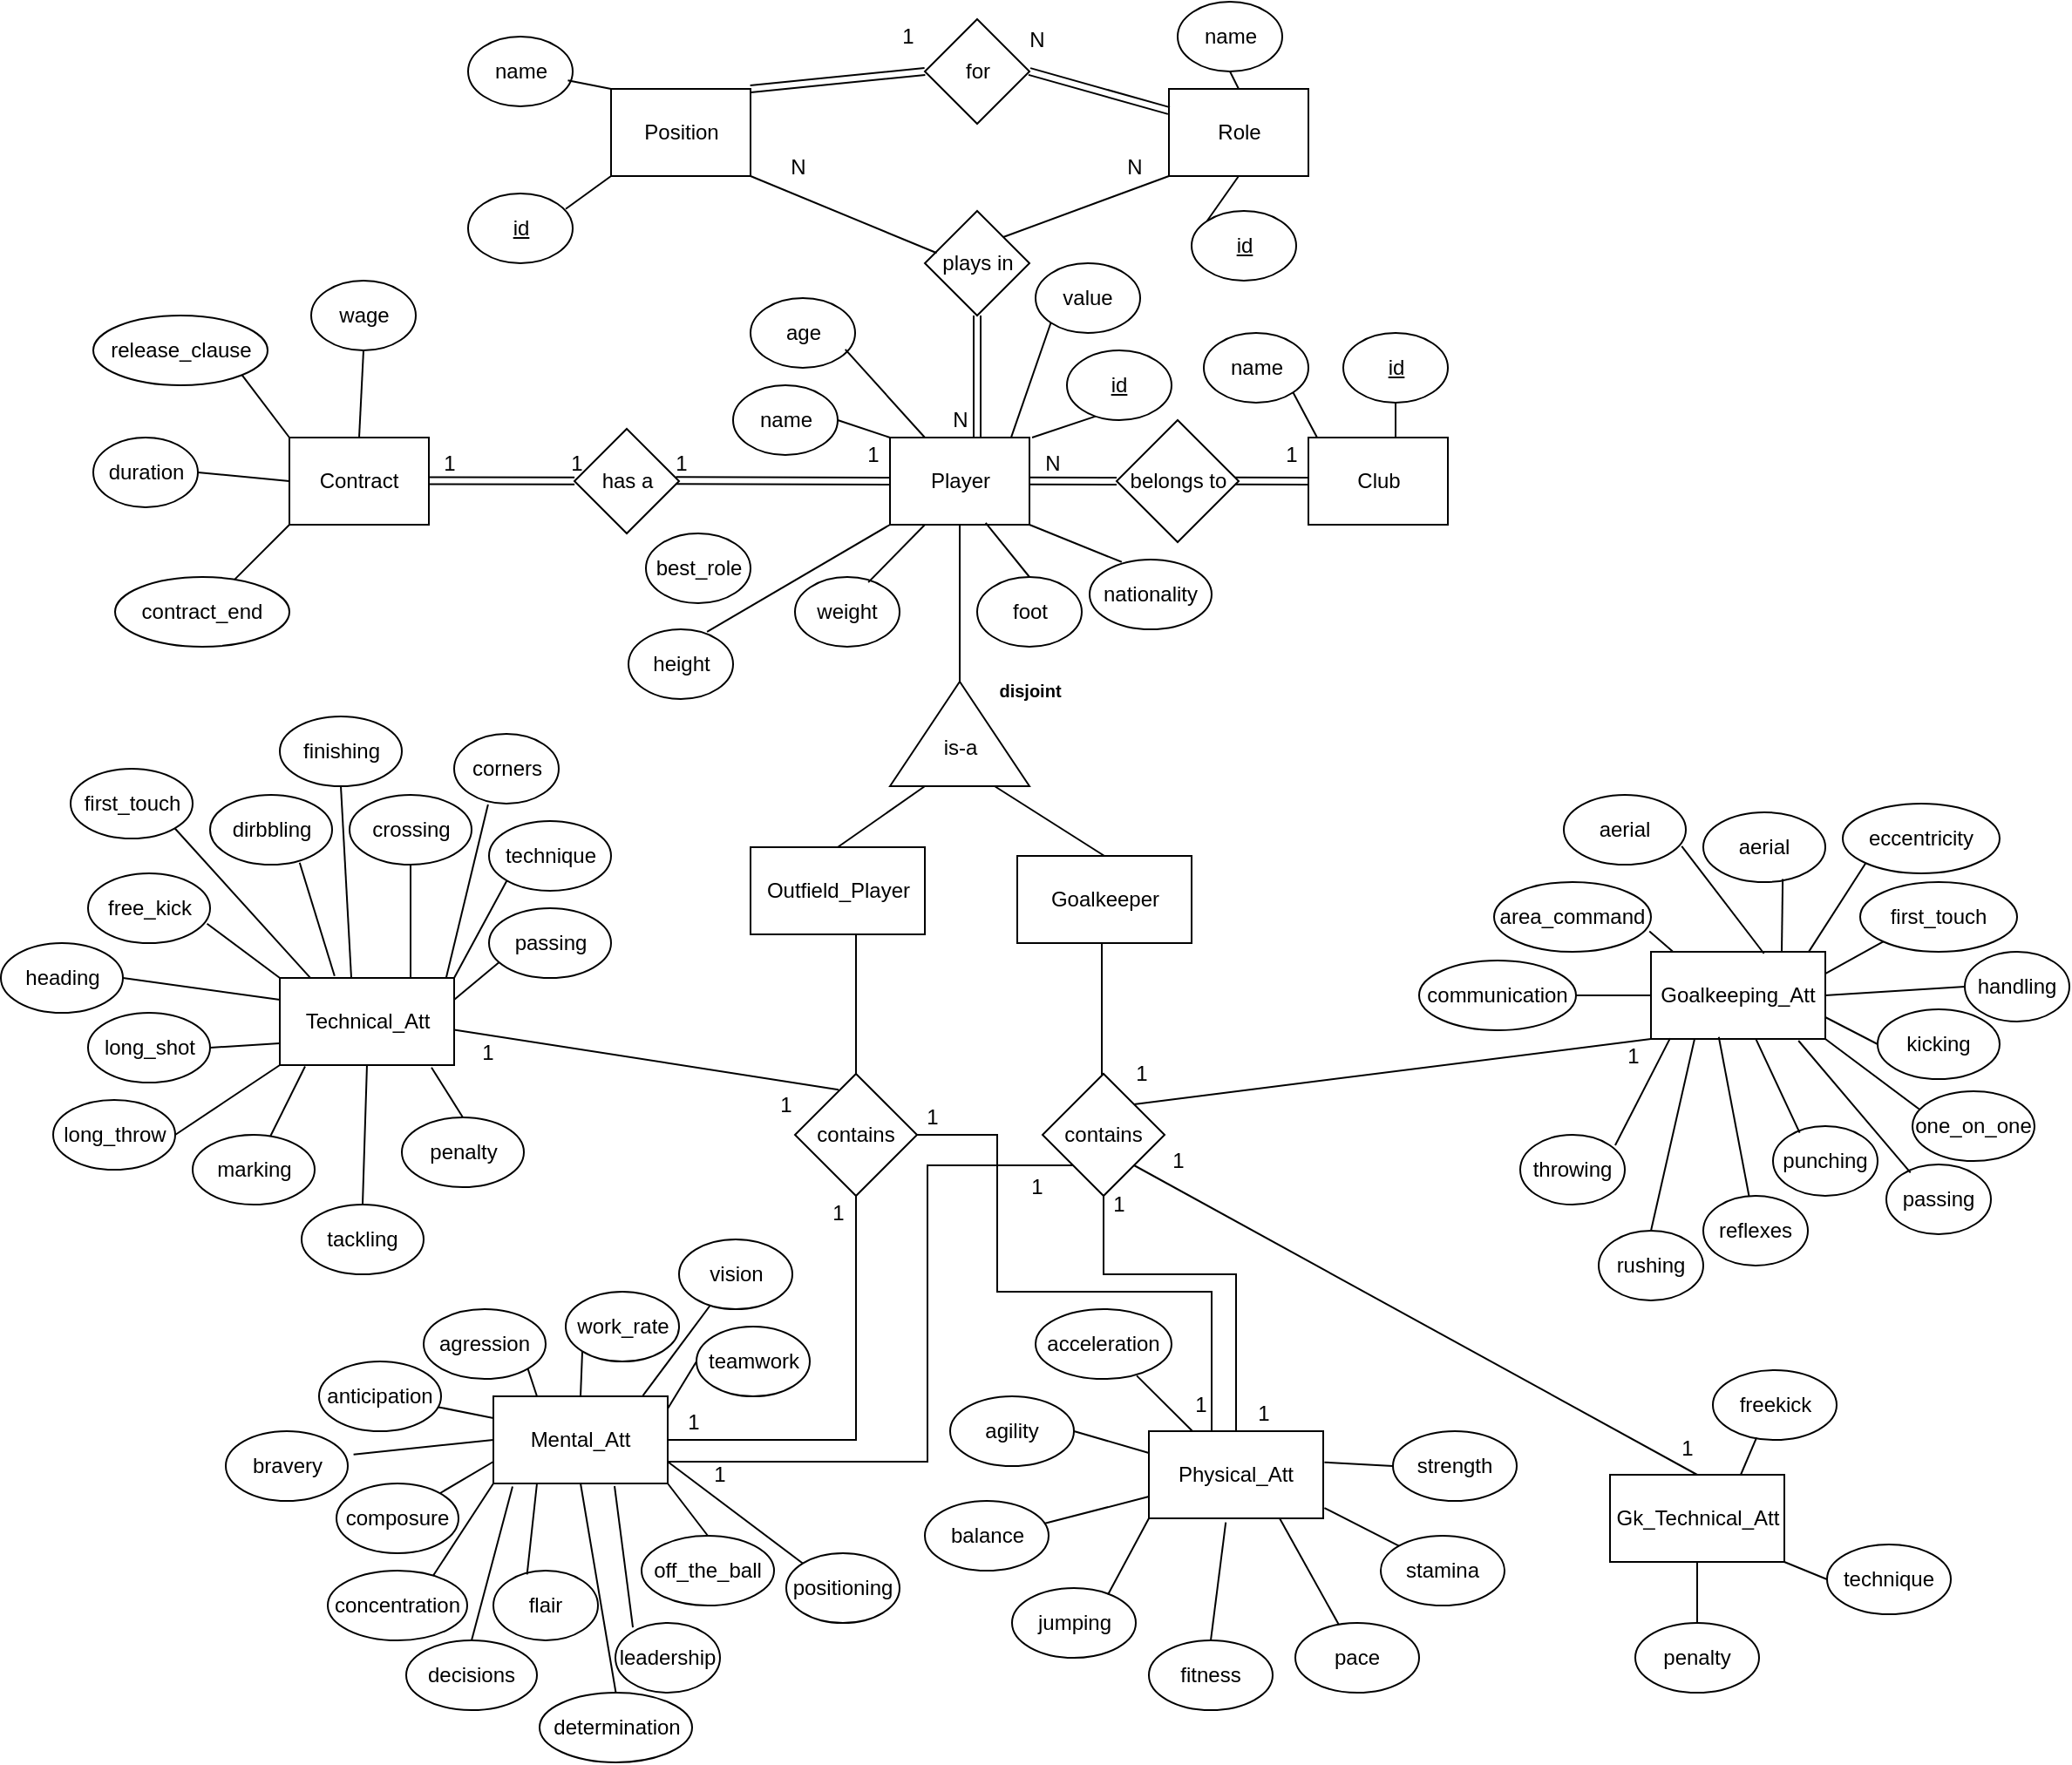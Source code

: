 <mxfile version="24.2.2" type="device">
  <diagram name="Page-1" id="-e5Nr61yLDi03Mozg54l">
    <mxGraphModel dx="1218" dy="776" grid="1" gridSize="10" guides="1" tooltips="1" connect="1" arrows="1" fold="1" page="1" pageScale="1" pageWidth="827" pageHeight="1169" math="0" shadow="0">
      <root>
        <mxCell id="0" />
        <mxCell id="1" parent="0" />
        <mxCell id="lveurod9TtLe9vHSPx2q-1" value="Player" style="rounded=0;whiteSpace=wrap;html=1;" parent="1" vertex="1">
          <mxGeometry x="538.5" y="380" width="80" height="50" as="geometry" />
        </mxCell>
        <mxCell id="lveurod9TtLe9vHSPx2q-2" value="name" style="ellipse;whiteSpace=wrap;html=1;" parent="1" vertex="1">
          <mxGeometry x="448.5" y="350" width="60" height="40" as="geometry" />
        </mxCell>
        <mxCell id="lveurod9TtLe9vHSPx2q-7" value="" style="endArrow=none;html=1;rounded=0;exitX=1;exitY=0.5;exitDx=0;exitDy=0;entryX=0;entryY=0;entryDx=0;entryDy=0;" parent="1" source="lveurod9TtLe9vHSPx2q-2" target="lveurod9TtLe9vHSPx2q-1" edge="1">
          <mxGeometry width="50" height="50" relative="1" as="geometry">
            <mxPoint x="498.5" y="430" as="sourcePoint" />
            <mxPoint x="548.5" y="380" as="targetPoint" />
          </mxGeometry>
        </mxCell>
        <mxCell id="lveurod9TtLe9vHSPx2q-8" value="age" style="ellipse;whiteSpace=wrap;html=1;" parent="1" vertex="1">
          <mxGeometry x="458.5" y="300" width="60" height="40" as="geometry" />
        </mxCell>
        <mxCell id="lveurod9TtLe9vHSPx2q-9" value="" style="endArrow=none;html=1;rounded=0;entryX=0.25;entryY=0;entryDx=0;entryDy=0;exitX=0.906;exitY=0.736;exitDx=0;exitDy=0;exitPerimeter=0;" parent="1" target="lveurod9TtLe9vHSPx2q-1" edge="1" source="lveurod9TtLe9vHSPx2q-8">
          <mxGeometry width="50" height="50" relative="1" as="geometry">
            <mxPoint x="537.5" y="329" as="sourcePoint" />
            <mxPoint x="557.5" y="379" as="targetPoint" />
          </mxGeometry>
        </mxCell>
        <mxCell id="lveurod9TtLe9vHSPx2q-11" value="height" style="ellipse;whiteSpace=wrap;html=1;" parent="1" vertex="1">
          <mxGeometry x="388.5" y="490" width="60" height="40" as="geometry" />
        </mxCell>
        <mxCell id="lveurod9TtLe9vHSPx2q-12" value="weight" style="ellipse;whiteSpace=wrap;html=1;" parent="1" vertex="1">
          <mxGeometry x="484" y="460" width="60" height="40" as="geometry" />
        </mxCell>
        <mxCell id="lveurod9TtLe9vHSPx2q-13" value="nationality" style="ellipse;whiteSpace=wrap;html=1;" parent="1" vertex="1">
          <mxGeometry x="653" y="450" width="70" height="40" as="geometry" />
        </mxCell>
        <mxCell id="lveurod9TtLe9vHSPx2q-15" value="" style="endArrow=none;html=1;rounded=0;entryX=0;entryY=1;entryDx=0;entryDy=0;exitX=0.751;exitY=0.035;exitDx=0;exitDy=0;exitPerimeter=0;" parent="1" source="lveurod9TtLe9vHSPx2q-11" target="lveurod9TtLe9vHSPx2q-1" edge="1">
          <mxGeometry width="50" height="50" relative="1" as="geometry">
            <mxPoint x="498.5" y="420" as="sourcePoint" />
            <mxPoint x="548.5" y="370" as="targetPoint" />
          </mxGeometry>
        </mxCell>
        <mxCell id="lveurod9TtLe9vHSPx2q-16" value="" style="endArrow=none;html=1;rounded=0;exitX=0.701;exitY=0.077;exitDx=0;exitDy=0;exitPerimeter=0;" parent="1" source="lveurod9TtLe9vHSPx2q-12" edge="1">
          <mxGeometry width="50" height="50" relative="1" as="geometry">
            <mxPoint x="518.5" y="460" as="sourcePoint" />
            <mxPoint x="558.5" y="430" as="targetPoint" />
          </mxGeometry>
        </mxCell>
        <mxCell id="lveurod9TtLe9vHSPx2q-17" value="" style="endArrow=none;html=1;rounded=0;exitX=0.263;exitY=0.035;exitDx=0;exitDy=0;entryX=1;entryY=1;entryDx=0;entryDy=0;exitPerimeter=0;" parent="1" source="lveurod9TtLe9vHSPx2q-13" target="lveurod9TtLe9vHSPx2q-1" edge="1">
          <mxGeometry width="50" height="50" relative="1" as="geometry">
            <mxPoint x="553.5" y="490" as="sourcePoint" />
            <mxPoint x="578.5" y="430" as="targetPoint" />
          </mxGeometry>
        </mxCell>
        <mxCell id="lveurod9TtLe9vHSPx2q-19" value="Club" style="rounded=0;whiteSpace=wrap;html=1;" parent="1" vertex="1">
          <mxGeometry x="778.5" y="380" width="80" height="50" as="geometry" />
        </mxCell>
        <mxCell id="lveurod9TtLe9vHSPx2q-20" value="belongs to" style="rhombus;whiteSpace=wrap;html=1;" parent="1" vertex="1">
          <mxGeometry x="668.5" y="370" width="70" height="70" as="geometry" />
        </mxCell>
        <mxCell id="lveurod9TtLe9vHSPx2q-23" value="1" style="text;html=1;align=center;verticalAlign=middle;whiteSpace=wrap;rounded=0;" parent="1" vertex="1">
          <mxGeometry x="738.5" y="380" width="60" height="20" as="geometry" />
        </mxCell>
        <mxCell id="lveurod9TtLe9vHSPx2q-24" value="N" style="text;html=1;align=center;verticalAlign=middle;whiteSpace=wrap;rounded=0;" parent="1" vertex="1">
          <mxGeometry x="601.5" y="380" width="60" height="30" as="geometry" />
        </mxCell>
        <mxCell id="lveurod9TtLe9vHSPx2q-25" value="name" style="ellipse;whiteSpace=wrap;html=1;" parent="1" vertex="1">
          <mxGeometry x="718.5" y="320" width="60" height="40" as="geometry" />
        </mxCell>
        <mxCell id="lveurod9TtLe9vHSPx2q-26" value="" style="endArrow=none;html=1;rounded=0;entryX=0.75;entryY=0;entryDx=0;entryDy=0;exitX=1;exitY=1;exitDx=0;exitDy=0;" parent="1" source="lveurod9TtLe9vHSPx2q-25" target="lveurod9TtLe9vHSPx2q-23" edge="1">
          <mxGeometry width="50" height="50" relative="1" as="geometry">
            <mxPoint x="758.5" y="460" as="sourcePoint" />
            <mxPoint x="808.5" y="410" as="targetPoint" />
          </mxGeometry>
        </mxCell>
        <mxCell id="lveurod9TtLe9vHSPx2q-27" value="&lt;u&gt;id&lt;/u&gt;" style="ellipse;whiteSpace=wrap;html=1;" parent="1" vertex="1">
          <mxGeometry x="640" y="330" width="60" height="40" as="geometry" />
        </mxCell>
        <mxCell id="lveurod9TtLe9vHSPx2q-28" value="" style="endArrow=none;html=1;rounded=0;entryX=0.274;entryY=0.945;entryDx=0;entryDy=0;entryPerimeter=0;" parent="1" target="lveurod9TtLe9vHSPx2q-27" edge="1">
          <mxGeometry width="50" height="50" relative="1" as="geometry">
            <mxPoint x="620" y="380" as="sourcePoint" />
            <mxPoint x="808.5" y="410" as="targetPoint" />
          </mxGeometry>
        </mxCell>
        <mxCell id="lveurod9TtLe9vHSPx2q-30" style="edgeStyle=orthogonalEdgeStyle;rounded=0;orthogonalLoop=1;jettySize=auto;html=1;entryX=0.5;entryY=1;entryDx=0;entryDy=0;endArrow=none;endFill=0;exitX=1;exitY=0.5;exitDx=0;exitDy=0;" parent="1" source="lveurod9TtLe9vHSPx2q-36" target="lveurod9TtLe9vHSPx2q-1" edge="1">
          <mxGeometry relative="1" as="geometry">
            <mxPoint x="381.5" y="520" as="sourcePoint" />
          </mxGeometry>
        </mxCell>
        <mxCell id="lveurod9TtLe9vHSPx2q-31" value="Outfield_Player" style="rounded=0;whiteSpace=wrap;html=1;" parent="1" vertex="1">
          <mxGeometry x="458.5" y="615" width="100" height="50" as="geometry" />
        </mxCell>
        <mxCell id="lveurod9TtLe9vHSPx2q-35" style="edgeStyle=orthogonalEdgeStyle;rounded=0;orthogonalLoop=1;jettySize=auto;html=1;endArrow=none;endFill=0;" parent="1" source="lveurod9TtLe9vHSPx2q-34" target="lveurod9TtLe9vHSPx2q-19" edge="1">
          <mxGeometry relative="1" as="geometry" />
        </mxCell>
        <mxCell id="lveurod9TtLe9vHSPx2q-34" value="&lt;u&gt;id&lt;/u&gt;" style="ellipse;whiteSpace=wrap;html=1;" parent="1" vertex="1">
          <mxGeometry x="798.5" y="320" width="60" height="40" as="geometry" />
        </mxCell>
        <mxCell id="lveurod9TtLe9vHSPx2q-36" value="&lt;div&gt;&lt;br&gt;&lt;/div&gt;is-a" style="triangle;whiteSpace=wrap;html=1;direction=north;rounded=0;" parent="1" vertex="1">
          <mxGeometry x="538.5" y="520" width="80" height="60" as="geometry" />
        </mxCell>
        <mxCell id="lveurod9TtLe9vHSPx2q-38" value="&lt;font style=&quot;font-size: 10px;&quot;&gt;&lt;b&gt;disjoint&lt;/b&gt;&lt;/font&gt;" style="text;html=1;align=center;verticalAlign=middle;whiteSpace=wrap;rounded=0;" parent="1" vertex="1">
          <mxGeometry x="588.5" y="510" width="60" height="30" as="geometry" />
        </mxCell>
        <mxCell id="lveurod9TtLe9vHSPx2q-39" value="Goalkeeper" style="rounded=0;whiteSpace=wrap;html=1;" parent="1" vertex="1">
          <mxGeometry x="611.5" y="620" width="100" height="50" as="geometry" />
        </mxCell>
        <mxCell id="lveurod9TtLe9vHSPx2q-40" value="" style="endArrow=none;html=1;rounded=0;exitX=0.5;exitY=0;exitDx=0;exitDy=0;entryX=0;entryY=0.25;entryDx=0;entryDy=0;" parent="1" source="lveurod9TtLe9vHSPx2q-31" target="lveurod9TtLe9vHSPx2q-36" edge="1">
          <mxGeometry width="50" height="50" relative="1" as="geometry">
            <mxPoint x="321.5" y="630" as="sourcePoint" />
            <mxPoint x="371.5" y="580" as="targetPoint" />
          </mxGeometry>
        </mxCell>
        <mxCell id="lveurod9TtLe9vHSPx2q-41" value="" style="endArrow=none;html=1;rounded=0;entryX=0.5;entryY=0;entryDx=0;entryDy=0;exitX=0;exitY=0.75;exitDx=0;exitDy=0;" parent="1" source="lveurod9TtLe9vHSPx2q-36" target="lveurod9TtLe9vHSPx2q-39" edge="1">
          <mxGeometry width="50" height="50" relative="1" as="geometry">
            <mxPoint x="361.5" y="690" as="sourcePoint" />
            <mxPoint x="411.5" y="640" as="targetPoint" />
          </mxGeometry>
        </mxCell>
        <mxCell id="lveurod9TtLe9vHSPx2q-58" value="Technical_Att" style="rounded=0;whiteSpace=wrap;html=1;" parent="1" vertex="1">
          <mxGeometry x="188.5" y="690" width="100" height="50" as="geometry" />
        </mxCell>
        <mxCell id="BPTk4Z4PryNuK3dZAGBa-21" style="edgeStyle=orthogonalEdgeStyle;rounded=0;orthogonalLoop=1;jettySize=auto;html=1;exitX=0.5;exitY=0;exitDx=0;exitDy=0;entryX=0.5;entryY=1;entryDx=0;entryDy=0;endArrow=none;endFill=0;" edge="1" parent="1" source="lveurod9TtLe9vHSPx2q-59" target="lveurod9TtLe9vHSPx2q-67">
          <mxGeometry relative="1" as="geometry">
            <Array as="points">
              <mxPoint x="737" y="860" />
              <mxPoint x="661" y="860" />
            </Array>
          </mxGeometry>
        </mxCell>
        <mxCell id="lveurod9TtLe9vHSPx2q-59" value="Physical_Att" style="rounded=0;whiteSpace=wrap;html=1;" parent="1" vertex="1">
          <mxGeometry x="687" y="950" width="100" height="50" as="geometry" />
        </mxCell>
        <mxCell id="BPTk4Z4PryNuK3dZAGBa-20" style="edgeStyle=orthogonalEdgeStyle;rounded=0;orthogonalLoop=1;jettySize=auto;html=1;exitX=1;exitY=0.5;exitDx=0;exitDy=0;entryX=0.5;entryY=1;entryDx=0;entryDy=0;endArrow=none;endFill=0;" edge="1" parent="1" source="lveurod9TtLe9vHSPx2q-63" target="vzFSnmXwqkyDsA1X07gd-64">
          <mxGeometry relative="1" as="geometry" />
        </mxCell>
        <mxCell id="lveurod9TtLe9vHSPx2q-63" value="Mental_Att" style="rounded=0;whiteSpace=wrap;html=1;" parent="1" vertex="1">
          <mxGeometry x="311" y="930" width="100" height="50" as="geometry" />
        </mxCell>
        <mxCell id="lveurod9TtLe9vHSPx2q-65" value="Gk_Technical_Att" style="rounded=0;whiteSpace=wrap;html=1;" parent="1" vertex="1">
          <mxGeometry x="951.5" y="975" width="100" height="50" as="geometry" />
        </mxCell>
        <mxCell id="lveurod9TtLe9vHSPx2q-66" value="Goalkeeping_Att" style="rounded=0;whiteSpace=wrap;html=1;" parent="1" vertex="1">
          <mxGeometry x="975" y="675" width="100" height="50" as="geometry" />
        </mxCell>
        <mxCell id="lveurod9TtLe9vHSPx2q-68" style="edgeStyle=orthogonalEdgeStyle;rounded=0;orthogonalLoop=1;jettySize=auto;html=1;entryX=0.5;entryY=1;entryDx=0;entryDy=0;endArrow=none;endFill=0;exitX=0.5;exitY=0;exitDx=0;exitDy=0;" parent="1" source="lveurod9TtLe9vHSPx2q-67" target="lveurod9TtLe9vHSPx2q-39" edge="1">
          <mxGeometry relative="1" as="geometry">
            <Array as="points">
              <mxPoint x="660" y="745" />
              <mxPoint x="660" y="670" />
            </Array>
          </mxGeometry>
        </mxCell>
        <mxCell id="BPTk4Z4PryNuK3dZAGBa-26" style="edgeStyle=orthogonalEdgeStyle;rounded=0;orthogonalLoop=1;jettySize=auto;html=1;exitX=0;exitY=1;exitDx=0;exitDy=0;entryX=1;entryY=0.75;entryDx=0;entryDy=0;endArrow=none;endFill=0;" edge="1" parent="1" source="lveurod9TtLe9vHSPx2q-67" target="lveurod9TtLe9vHSPx2q-63">
          <mxGeometry relative="1" as="geometry">
            <Array as="points">
              <mxPoint x="560" y="798" />
              <mxPoint x="560" y="968" />
            </Array>
          </mxGeometry>
        </mxCell>
        <mxCell id="lveurod9TtLe9vHSPx2q-67" value="contains" style="rhombus;whiteSpace=wrap;html=1;" parent="1" vertex="1">
          <mxGeometry x="626" y="745" width="70" height="70" as="geometry" />
        </mxCell>
        <mxCell id="vzFSnmXwqkyDsA1X07gd-1" value="corners" style="ellipse;whiteSpace=wrap;html=1;" parent="1" vertex="1">
          <mxGeometry x="288.5" y="550" width="60" height="40" as="geometry" />
        </mxCell>
        <mxCell id="vzFSnmXwqkyDsA1X07gd-2" value="crossing" style="ellipse;whiteSpace=wrap;html=1;" parent="1" vertex="1">
          <mxGeometry x="228.5" y="585" width="70" height="40" as="geometry" />
        </mxCell>
        <mxCell id="vzFSnmXwqkyDsA1X07gd-3" value="dirbbling" style="ellipse;whiteSpace=wrap;html=1;" parent="1" vertex="1">
          <mxGeometry x="148.5" y="585" width="70" height="40" as="geometry" />
        </mxCell>
        <mxCell id="vzFSnmXwqkyDsA1X07gd-4" value="finishing" style="ellipse;whiteSpace=wrap;html=1;" parent="1" vertex="1">
          <mxGeometry x="188.5" y="540" width="70" height="40" as="geometry" />
        </mxCell>
        <mxCell id="vzFSnmXwqkyDsA1X07gd-5" value="first_touch" style="ellipse;whiteSpace=wrap;html=1;" parent="1" vertex="1">
          <mxGeometry x="68.5" y="570" width="70" height="40" as="geometry" />
        </mxCell>
        <mxCell id="vzFSnmXwqkyDsA1X07gd-6" value="free_kick" style="ellipse;whiteSpace=wrap;html=1;" parent="1" vertex="1">
          <mxGeometry x="78.5" y="630" width="70" height="40" as="geometry" />
        </mxCell>
        <mxCell id="vzFSnmXwqkyDsA1X07gd-7" value="heading" style="ellipse;whiteSpace=wrap;html=1;" parent="1" vertex="1">
          <mxGeometry x="28.5" y="670" width="70" height="40" as="geometry" />
        </mxCell>
        <mxCell id="vzFSnmXwqkyDsA1X07gd-8" value="long_shot" style="ellipse;whiteSpace=wrap;html=1;" parent="1" vertex="1">
          <mxGeometry x="78.5" y="710" width="70" height="40" as="geometry" />
        </mxCell>
        <mxCell id="vzFSnmXwqkyDsA1X07gd-9" value="long_throw" style="ellipse;whiteSpace=wrap;html=1;" parent="1" vertex="1">
          <mxGeometry x="58.5" y="760" width="70" height="40" as="geometry" />
        </mxCell>
        <mxCell id="vzFSnmXwqkyDsA1X07gd-10" value="marking" style="ellipse;whiteSpace=wrap;html=1;" parent="1" vertex="1">
          <mxGeometry x="138.5" y="780" width="70" height="40" as="geometry" />
        </mxCell>
        <mxCell id="vzFSnmXwqkyDsA1X07gd-11" value="passing" style="ellipse;whiteSpace=wrap;html=1;" parent="1" vertex="1">
          <mxGeometry x="308.5" y="650" width="70" height="40" as="geometry" />
        </mxCell>
        <mxCell id="vzFSnmXwqkyDsA1X07gd-12" value="penalty" style="ellipse;whiteSpace=wrap;html=1;" parent="1" vertex="1">
          <mxGeometry x="258.5" y="770" width="70" height="40" as="geometry" />
        </mxCell>
        <mxCell id="vzFSnmXwqkyDsA1X07gd-13" value="tackling" style="ellipse;whiteSpace=wrap;html=1;" parent="1" vertex="1">
          <mxGeometry x="201" y="820" width="70" height="40" as="geometry" />
        </mxCell>
        <mxCell id="vzFSnmXwqkyDsA1X07gd-14" value="technique" style="ellipse;whiteSpace=wrap;html=1;" parent="1" vertex="1">
          <mxGeometry x="308.5" y="600" width="70" height="40" as="geometry" />
        </mxCell>
        <mxCell id="vzFSnmXwqkyDsA1X07gd-17" value="" style="endArrow=none;html=1;rounded=0;entryX=0.083;entryY=0.774;entryDx=0;entryDy=0;entryPerimeter=0;exitX=1;exitY=0.25;exitDx=0;exitDy=0;" parent="1" source="lveurod9TtLe9vHSPx2q-58" target="vzFSnmXwqkyDsA1X07gd-11" edge="1">
          <mxGeometry width="50" height="50" relative="1" as="geometry">
            <mxPoint x="248.5" y="720" as="sourcePoint" />
            <mxPoint x="298.5" y="670" as="targetPoint" />
          </mxGeometry>
        </mxCell>
        <mxCell id="vzFSnmXwqkyDsA1X07gd-18" value="" style="endArrow=none;html=1;rounded=0;entryX=0;entryY=1;entryDx=0;entryDy=0;exitX=1;exitY=0;exitDx=0;exitDy=0;" parent="1" source="lveurod9TtLe9vHSPx2q-58" target="vzFSnmXwqkyDsA1X07gd-14" edge="1">
          <mxGeometry width="50" height="50" relative="1" as="geometry">
            <mxPoint x="282.5" y="690" as="sourcePoint" />
            <mxPoint x="308.5" y="668" as="targetPoint" />
          </mxGeometry>
        </mxCell>
        <mxCell id="vzFSnmXwqkyDsA1X07gd-19" value="" style="endArrow=none;html=1;rounded=0;entryX=0.324;entryY=1.012;entryDx=0;entryDy=0;exitX=0.954;exitY=0.001;exitDx=0;exitDy=0;entryPerimeter=0;exitPerimeter=0;" parent="1" source="lveurod9TtLe9vHSPx2q-58" target="vzFSnmXwqkyDsA1X07gd-1" edge="1">
          <mxGeometry width="50" height="50" relative="1" as="geometry">
            <mxPoint x="298.5" y="700" as="sourcePoint" />
            <mxPoint x="328.5" y="644" as="targetPoint" />
          </mxGeometry>
        </mxCell>
        <mxCell id="vzFSnmXwqkyDsA1X07gd-20" value="" style="endArrow=none;html=1;rounded=0;entryX=0.5;entryY=1;entryDx=0;entryDy=0;exitX=0.75;exitY=0;exitDx=0;exitDy=0;" parent="1" source="lveurod9TtLe9vHSPx2q-58" target="vzFSnmXwqkyDsA1X07gd-2" edge="1">
          <mxGeometry width="50" height="50" relative="1" as="geometry">
            <mxPoint x="298.5" y="700" as="sourcePoint" />
            <mxPoint x="328.5" y="644" as="targetPoint" />
          </mxGeometry>
        </mxCell>
        <mxCell id="vzFSnmXwqkyDsA1X07gd-21" value="" style="endArrow=none;html=1;rounded=0;entryX=0.5;entryY=1;entryDx=0;entryDy=0;exitX=0.41;exitY=-0.002;exitDx=0;exitDy=0;exitPerimeter=0;" parent="1" source="lveurod9TtLe9vHSPx2q-58" target="vzFSnmXwqkyDsA1X07gd-4" edge="1">
          <mxGeometry width="50" height="50" relative="1" as="geometry">
            <mxPoint x="240" y="430" as="sourcePoint" />
            <mxPoint x="295" y="385" as="targetPoint" />
          </mxGeometry>
        </mxCell>
        <mxCell id="vzFSnmXwqkyDsA1X07gd-22" value="" style="endArrow=none;html=1;rounded=0;entryX=0.734;entryY=0.972;entryDx=0;entryDy=0;exitX=0.314;exitY=-0.023;exitDx=0;exitDy=0;entryPerimeter=0;exitPerimeter=0;" parent="1" source="lveurod9TtLe9vHSPx2q-58" target="vzFSnmXwqkyDsA1X07gd-3" edge="1">
          <mxGeometry width="50" height="50" relative="1" as="geometry">
            <mxPoint x="295" y="450" as="sourcePoint" />
            <mxPoint x="295" y="385" as="targetPoint" />
          </mxGeometry>
        </mxCell>
        <mxCell id="vzFSnmXwqkyDsA1X07gd-23" value="" style="endArrow=none;html=1;rounded=0;entryX=1;entryY=1;entryDx=0;entryDy=0;exitX=0.176;exitY=0.002;exitDx=0;exitDy=0;exitPerimeter=0;" parent="1" source="lveurod9TtLe9vHSPx2q-58" target="vzFSnmXwqkyDsA1X07gd-5" edge="1">
          <mxGeometry width="50" height="50" relative="1" as="geometry">
            <mxPoint x="229.5" y="699" as="sourcePoint" />
            <mxPoint x="209.5" y="634" as="targetPoint" />
          </mxGeometry>
        </mxCell>
        <mxCell id="vzFSnmXwqkyDsA1X07gd-24" value="" style="endArrow=none;html=1;rounded=0;entryX=0.975;entryY=0.722;entryDx=0;entryDy=0;exitX=0;exitY=0;exitDx=0;exitDy=0;entryPerimeter=0;" parent="1" source="lveurod9TtLe9vHSPx2q-58" target="vzFSnmXwqkyDsA1X07gd-6" edge="1">
          <mxGeometry width="50" height="50" relative="1" as="geometry">
            <mxPoint x="229.5" y="699" as="sourcePoint" />
            <mxPoint x="209.5" y="634" as="targetPoint" />
          </mxGeometry>
        </mxCell>
        <mxCell id="vzFSnmXwqkyDsA1X07gd-25" value="" style="endArrow=none;html=1;rounded=0;entryX=1;entryY=0.5;entryDx=0;entryDy=0;exitX=0;exitY=0.25;exitDx=0;exitDy=0;" parent="1" source="lveurod9TtLe9vHSPx2q-58" target="vzFSnmXwqkyDsA1X07gd-7" edge="1">
          <mxGeometry width="50" height="50" relative="1" as="geometry">
            <mxPoint x="198.5" y="700" as="sourcePoint" />
            <mxPoint x="156.5" y="669" as="targetPoint" />
          </mxGeometry>
        </mxCell>
        <mxCell id="vzFSnmXwqkyDsA1X07gd-26" value="" style="endArrow=none;html=1;rounded=0;entryX=0.5;entryY=0;entryDx=0;entryDy=0;exitX=0.87;exitY=1.027;exitDx=0;exitDy=0;exitPerimeter=0;" parent="1" source="lveurod9TtLe9vHSPx2q-58" target="vzFSnmXwqkyDsA1X07gd-12" edge="1">
          <mxGeometry width="50" height="50" relative="1" as="geometry">
            <mxPoint x="298.5" y="713" as="sourcePoint" />
            <mxPoint x="324.5" y="691" as="targetPoint" />
          </mxGeometry>
        </mxCell>
        <mxCell id="vzFSnmXwqkyDsA1X07gd-27" value="" style="endArrow=none;html=1;rounded=0;entryX=0.5;entryY=0;entryDx=0;entryDy=0;exitX=0.5;exitY=1;exitDx=0;exitDy=0;" parent="1" source="lveurod9TtLe9vHSPx2q-58" target="vzFSnmXwqkyDsA1X07gd-13" edge="1">
          <mxGeometry width="50" height="50" relative="1" as="geometry">
            <mxPoint x="307" y="501" as="sourcePoint" />
            <mxPoint x="325" y="530" as="targetPoint" />
          </mxGeometry>
        </mxCell>
        <mxCell id="vzFSnmXwqkyDsA1X07gd-28" value="" style="endArrow=none;html=1;rounded=0;exitX=0.145;exitY=1.015;exitDx=0;exitDy=0;exitPerimeter=0;" parent="1" source="lveurod9TtLe9vHSPx2q-58" target="vzFSnmXwqkyDsA1X07gd-10" edge="1">
          <mxGeometry width="50" height="50" relative="1" as="geometry">
            <mxPoint x="248.5" y="750" as="sourcePoint" />
            <mxPoint x="243.5" y="820" as="targetPoint" />
          </mxGeometry>
        </mxCell>
        <mxCell id="vzFSnmXwqkyDsA1X07gd-29" value="" style="endArrow=none;html=1;rounded=0;exitX=0;exitY=1;exitDx=0;exitDy=0;entryX=1;entryY=0.5;entryDx=0;entryDy=0;" parent="1" source="lveurod9TtLe9vHSPx2q-58" target="vzFSnmXwqkyDsA1X07gd-9" edge="1">
          <mxGeometry width="50" height="50" relative="1" as="geometry">
            <mxPoint x="213.5" y="751" as="sourcePoint" />
            <mxPoint x="193.5" y="791" as="targetPoint" />
          </mxGeometry>
        </mxCell>
        <mxCell id="vzFSnmXwqkyDsA1X07gd-30" value="" style="endArrow=none;html=1;rounded=0;exitX=0;exitY=0.75;exitDx=0;exitDy=0;entryX=1;entryY=0.5;entryDx=0;entryDy=0;" parent="1" source="lveurod9TtLe9vHSPx2q-58" target="vzFSnmXwqkyDsA1X07gd-8" edge="1">
          <mxGeometry width="50" height="50" relative="1" as="geometry">
            <mxPoint x="198.5" y="750" as="sourcePoint" />
            <mxPoint x="138.5" y="790" as="targetPoint" />
          </mxGeometry>
        </mxCell>
        <mxCell id="vzFSnmXwqkyDsA1X07gd-31" value="agression" style="ellipse;whiteSpace=wrap;html=1;" parent="1" vertex="1">
          <mxGeometry x="271" y="880" width="70" height="40" as="geometry" />
        </mxCell>
        <mxCell id="vzFSnmXwqkyDsA1X07gd-32" value="" style="endArrow=none;html=1;rounded=0;entryX=0.25;entryY=0;entryDx=0;entryDy=0;exitX=1;exitY=1;exitDx=0;exitDy=0;" parent="1" source="vzFSnmXwqkyDsA1X07gd-31" target="lveurod9TtLe9vHSPx2q-63" edge="1">
          <mxGeometry width="50" height="50" relative="1" as="geometry">
            <mxPoint x="289.25" y="800" as="sourcePoint" />
            <mxPoint x="339.25" y="750" as="targetPoint" />
          </mxGeometry>
        </mxCell>
        <mxCell id="vzFSnmXwqkyDsA1X07gd-33" value="anticipation" style="ellipse;whiteSpace=wrap;html=1;" parent="1" vertex="1">
          <mxGeometry x="211" y="910" width="70" height="40" as="geometry" />
        </mxCell>
        <mxCell id="vzFSnmXwqkyDsA1X07gd-34" value="" style="endArrow=none;html=1;rounded=0;entryX=0;entryY=0.25;entryDx=0;entryDy=0;exitX=0.979;exitY=0.655;exitDx=0;exitDy=0;exitPerimeter=0;" parent="1" source="vzFSnmXwqkyDsA1X07gd-33" target="lveurod9TtLe9vHSPx2q-63" edge="1">
          <mxGeometry width="50" height="50" relative="1" as="geometry">
            <mxPoint x="341" y="924" as="sourcePoint" />
            <mxPoint x="346" y="940" as="targetPoint" />
          </mxGeometry>
        </mxCell>
        <mxCell id="vzFSnmXwqkyDsA1X07gd-35" value="bravery" style="ellipse;whiteSpace=wrap;html=1;" parent="1" vertex="1">
          <mxGeometry x="157.5" y="950" width="70" height="40" as="geometry" />
        </mxCell>
        <mxCell id="vzFSnmXwqkyDsA1X07gd-36" value="" style="endArrow=none;html=1;rounded=0;entryX=0;entryY=0.5;entryDx=0;entryDy=0;exitX=0.997;exitY=0.335;exitDx=0;exitDy=0;exitPerimeter=0;" parent="1" target="lveurod9TtLe9vHSPx2q-63" edge="1">
          <mxGeometry width="50" height="50" relative="1" as="geometry">
            <mxPoint x="230.79" y="963.4" as="sourcePoint" />
            <mxPoint x="321" y="803" as="targetPoint" />
          </mxGeometry>
        </mxCell>
        <mxCell id="vzFSnmXwqkyDsA1X07gd-37" value="composure" style="ellipse;whiteSpace=wrap;html=1;" parent="1" vertex="1">
          <mxGeometry x="221" y="980" width="70" height="40" as="geometry" />
        </mxCell>
        <mxCell id="vzFSnmXwqkyDsA1X07gd-38" value="" style="endArrow=none;html=1;rounded=0;entryX=0;entryY=0.75;entryDx=0;entryDy=0;" parent="1" source="vzFSnmXwqkyDsA1X07gd-37" target="lveurod9TtLe9vHSPx2q-63" edge="1">
          <mxGeometry width="50" height="50" relative="1" as="geometry">
            <mxPoint x="278.25" y="746" as="sourcePoint" />
            <mxPoint x="309.25" y="753" as="targetPoint" />
          </mxGeometry>
        </mxCell>
        <mxCell id="vzFSnmXwqkyDsA1X07gd-39" value="concentration" style="ellipse;whiteSpace=wrap;html=1;" parent="1" vertex="1">
          <mxGeometry x="216" y="1030" width="80" height="40" as="geometry" />
        </mxCell>
        <mxCell id="vzFSnmXwqkyDsA1X07gd-40" value="" style="endArrow=none;html=1;rounded=0;entryX=0;entryY=1;entryDx=0;entryDy=0;exitX=0.755;exitY=0.075;exitDx=0;exitDy=0;exitPerimeter=0;" parent="1" source="vzFSnmXwqkyDsA1X07gd-39" target="lveurod9TtLe9vHSPx2q-63" edge="1">
          <mxGeometry width="50" height="50" relative="1" as="geometry">
            <mxPoint x="278.25" y="796" as="sourcePoint" />
            <mxPoint x="309.25" y="778" as="targetPoint" />
          </mxGeometry>
        </mxCell>
        <mxCell id="vzFSnmXwqkyDsA1X07gd-41" value="decisions" style="ellipse;whiteSpace=wrap;html=1;" parent="1" vertex="1">
          <mxGeometry x="261" y="1070" width="75" height="40" as="geometry" />
        </mxCell>
        <mxCell id="vzFSnmXwqkyDsA1X07gd-42" value="" style="endArrow=none;html=1;rounded=0;entryX=0.11;entryY=1.036;entryDx=0;entryDy=0;exitX=0.5;exitY=0;exitDx=0;exitDy=0;entryPerimeter=0;" parent="1" target="lveurod9TtLe9vHSPx2q-63" edge="1" source="vzFSnmXwqkyDsA1X07gd-41">
          <mxGeometry width="50" height="50" relative="1" as="geometry">
            <mxPoint x="286.75" y="870.0" as="sourcePoint" />
            <mxPoint x="309.25" y="790" as="targetPoint" />
          </mxGeometry>
        </mxCell>
        <mxCell id="vzFSnmXwqkyDsA1X07gd-43" value="determination" style="ellipse;whiteSpace=wrap;html=1;" parent="1" vertex="1">
          <mxGeometry x="337.5" y="1100" width="87.5" height="40" as="geometry" />
        </mxCell>
        <mxCell id="vzFSnmXwqkyDsA1X07gd-44" value="" style="endArrow=none;html=1;rounded=0;entryX=0.5;entryY=1;entryDx=0;entryDy=0;exitX=0.5;exitY=0;exitDx=0;exitDy=0;" parent="1" source="vzFSnmXwqkyDsA1X07gd-43" target="lveurod9TtLe9vHSPx2q-63" edge="1">
          <mxGeometry width="50" height="50" relative="1" as="geometry">
            <mxPoint x="297.25" y="880" as="sourcePoint" />
            <mxPoint x="320.25" y="792" as="targetPoint" />
          </mxGeometry>
        </mxCell>
        <mxCell id="vzFSnmXwqkyDsA1X07gd-45" value="flair" style="ellipse;whiteSpace=wrap;html=1;" parent="1" vertex="1">
          <mxGeometry x="311" y="1030" width="60" height="40" as="geometry" />
        </mxCell>
        <mxCell id="vzFSnmXwqkyDsA1X07gd-46" value="" style="endArrow=none;html=1;rounded=0;entryX=0.25;entryY=1;entryDx=0;entryDy=0;exitX=0.322;exitY=0.056;exitDx=0;exitDy=0;exitPerimeter=0;" parent="1" source="vzFSnmXwqkyDsA1X07gd-45" target="lveurod9TtLe9vHSPx2q-63" edge="1">
          <mxGeometry width="50" height="50" relative="1" as="geometry">
            <mxPoint x="353.25" y="840" as="sourcePoint" />
            <mxPoint x="359.25" y="790" as="targetPoint" />
          </mxGeometry>
        </mxCell>
        <mxCell id="vzFSnmXwqkyDsA1X07gd-47" value="leadership" style="ellipse;whiteSpace=wrap;html=1;" parent="1" vertex="1">
          <mxGeometry x="381" y="1060" width="60" height="40" as="geometry" />
        </mxCell>
        <mxCell id="vzFSnmXwqkyDsA1X07gd-48" value="" style="endArrow=none;html=1;rounded=0;entryX=0.695;entryY=1.03;entryDx=0;entryDy=0;exitX=0.167;exitY=0.063;exitDx=0;exitDy=0;exitPerimeter=0;entryPerimeter=0;" parent="1" source="vzFSnmXwqkyDsA1X07gd-47" target="lveurod9TtLe9vHSPx2q-63" edge="1">
          <mxGeometry width="50" height="50" relative="1" as="geometry">
            <mxPoint x="328.25" y="842" as="sourcePoint" />
            <mxPoint x="334.25" y="790" as="targetPoint" />
          </mxGeometry>
        </mxCell>
        <mxCell id="vzFSnmXwqkyDsA1X07gd-49" value="off_the_ball" style="ellipse;whiteSpace=wrap;html=1;" parent="1" vertex="1">
          <mxGeometry x="396" y="1010" width="76" height="40" as="geometry" />
        </mxCell>
        <mxCell id="vzFSnmXwqkyDsA1X07gd-50" value="" style="endArrow=none;html=1;rounded=0;entryX=1;entryY=1;entryDx=0;entryDy=0;exitX=0.5;exitY=0;exitDx=0;exitDy=0;" parent="1" source="vzFSnmXwqkyDsA1X07gd-49" target="lveurod9TtLe9vHSPx2q-63" edge="1">
          <mxGeometry width="50" height="50" relative="1" as="geometry">
            <mxPoint x="389.25" y="873" as="sourcePoint" />
            <mxPoint x="379.25" y="792" as="targetPoint" />
          </mxGeometry>
        </mxCell>
        <mxCell id="vzFSnmXwqkyDsA1X07gd-51" value="positioning" style="ellipse;whiteSpace=wrap;html=1;" parent="1" vertex="1">
          <mxGeometry x="479" y="1020" width="65" height="40" as="geometry" />
        </mxCell>
        <mxCell id="vzFSnmXwqkyDsA1X07gd-52" value="" style="endArrow=none;html=1;rounded=0;entryX=1;entryY=0.75;entryDx=0;entryDy=0;exitX=0;exitY=0;exitDx=0;exitDy=0;" parent="1" source="vzFSnmXwqkyDsA1X07gd-51" target="lveurod9TtLe9vHSPx2q-63" edge="1">
          <mxGeometry width="50" height="50" relative="1" as="geometry">
            <mxPoint x="432.25" y="820" as="sourcePoint" />
            <mxPoint x="409.25" y="790" as="targetPoint" />
          </mxGeometry>
        </mxCell>
        <mxCell id="vzFSnmXwqkyDsA1X07gd-53" value="teamwork" style="ellipse;whiteSpace=wrap;html=1;" parent="1" vertex="1">
          <mxGeometry x="427.5" y="890" width="65" height="40" as="geometry" />
        </mxCell>
        <mxCell id="vzFSnmXwqkyDsA1X07gd-54" value="" style="endArrow=none;html=1;rounded=0;entryX=0.999;entryY=0.146;entryDx=0;entryDy=0;exitX=0;exitY=0.5;exitDx=0;exitDy=0;entryPerimeter=0;" parent="1" source="vzFSnmXwqkyDsA1X07gd-53" target="lveurod9TtLe9vHSPx2q-63" edge="1">
          <mxGeometry width="50" height="50" relative="1" as="geometry">
            <mxPoint x="432.25" y="820" as="sourcePoint" />
            <mxPoint x="409.25" y="790" as="targetPoint" />
          </mxGeometry>
        </mxCell>
        <mxCell id="vzFSnmXwqkyDsA1X07gd-55" value="vision" style="ellipse;whiteSpace=wrap;html=1;" parent="1" vertex="1">
          <mxGeometry x="417.5" y="840" width="65" height="40" as="geometry" />
        </mxCell>
        <mxCell id="vzFSnmXwqkyDsA1X07gd-56" value="" style="endArrow=none;html=1;rounded=0;entryX=0.858;entryY=-0.008;entryDx=0;entryDy=0;exitX=0.276;exitY=0.944;exitDx=0;exitDy=0;entryPerimeter=0;exitPerimeter=0;" parent="1" source="vzFSnmXwqkyDsA1X07gd-55" target="lveurod9TtLe9vHSPx2q-63" edge="1">
          <mxGeometry width="50" height="50" relative="1" as="geometry">
            <mxPoint x="470.25" y="780" as="sourcePoint" />
            <mxPoint x="409.25" y="765" as="targetPoint" />
          </mxGeometry>
        </mxCell>
        <mxCell id="vzFSnmXwqkyDsA1X07gd-57" value="work_rate" style="ellipse;whiteSpace=wrap;html=1;" parent="1" vertex="1">
          <mxGeometry x="352.5" y="870" width="65" height="40" as="geometry" />
        </mxCell>
        <mxCell id="vzFSnmXwqkyDsA1X07gd-58" value="" style="endArrow=none;html=1;rounded=0;entryX=0.5;entryY=0;entryDx=0;entryDy=0;exitX=0;exitY=1;exitDx=0;exitDy=0;" parent="1" source="vzFSnmXwqkyDsA1X07gd-57" target="lveurod9TtLe9vHSPx2q-63" edge="1">
          <mxGeometry width="50" height="50" relative="1" as="geometry">
            <mxPoint x="464.25" y="750" as="sourcePoint" />
            <mxPoint x="409.25" y="753" as="targetPoint" />
          </mxGeometry>
        </mxCell>
        <mxCell id="vzFSnmXwqkyDsA1X07gd-61" value="" style="endArrow=none;html=1;rounded=0;entryX=0.5;entryY=0;entryDx=0;entryDy=0;exitX=0.686;exitY=0.979;exitDx=0;exitDy=0;exitPerimeter=0;" parent="1" source="lveurod9TtLe9vHSPx2q-1" target="lveurod9TtLe9vHSPx2q-10" edge="1">
          <mxGeometry width="50" height="50" relative="1" as="geometry">
            <mxPoint x="570" y="430" as="sourcePoint" />
            <mxPoint x="592.5" y="310" as="targetPoint" />
          </mxGeometry>
        </mxCell>
        <mxCell id="lveurod9TtLe9vHSPx2q-10" value="foot" style="ellipse;whiteSpace=wrap;html=1;" parent="1" vertex="1">
          <mxGeometry x="588.5" y="460" width="60" height="40" as="geometry" />
        </mxCell>
        <mxCell id="vzFSnmXwqkyDsA1X07gd-65" style="edgeStyle=orthogonalEdgeStyle;rounded=0;orthogonalLoop=1;jettySize=auto;html=1;entryX=0.152;entryY=1;entryDx=0;entryDy=0;entryPerimeter=0;endArrow=none;endFill=0;" parent="1" source="vzFSnmXwqkyDsA1X07gd-64" target="lveurod9TtLe9vHSPx2q-31" edge="1">
          <mxGeometry relative="1" as="geometry">
            <mxPoint x="473.5" y="670" as="targetPoint" />
            <Array as="points">
              <mxPoint x="519" y="665" />
            </Array>
          </mxGeometry>
        </mxCell>
        <mxCell id="vzFSnmXwqkyDsA1X07gd-64" value="contains" style="rhombus;whiteSpace=wrap;html=1;" parent="1" vertex="1">
          <mxGeometry x="484" y="745" width="70" height="70" as="geometry" />
        </mxCell>
        <mxCell id="vzFSnmXwqkyDsA1X07gd-67" value="" style="endArrow=none;html=1;rounded=0;entryX=0.357;entryY=0.13;entryDx=0;entryDy=0;exitX=1;exitY=0.594;exitDx=0;exitDy=0;exitPerimeter=0;entryPerimeter=0;" parent="1" source="lveurod9TtLe9vHSPx2q-58" target="vzFSnmXwqkyDsA1X07gd-64" edge="1">
          <mxGeometry width="50" height="50" relative="1" as="geometry">
            <mxPoint x="313.5" y="715" as="sourcePoint" />
            <mxPoint x="448.5" y="735" as="targetPoint" />
          </mxGeometry>
        </mxCell>
        <mxCell id="vzFSnmXwqkyDsA1X07gd-68" value="acceleration" style="ellipse;whiteSpace=wrap;html=1;" parent="1" vertex="1">
          <mxGeometry x="622" y="880" width="78" height="40" as="geometry" />
        </mxCell>
        <mxCell id="vzFSnmXwqkyDsA1X07gd-69" value="agility" style="ellipse;whiteSpace=wrap;html=1;" parent="1" vertex="1">
          <mxGeometry x="573" y="930" width="71" height="40" as="geometry" />
        </mxCell>
        <mxCell id="vzFSnmXwqkyDsA1X07gd-70" value="balance" style="ellipse;whiteSpace=wrap;html=1;" parent="1" vertex="1">
          <mxGeometry x="558.5" y="990" width="71" height="40" as="geometry" />
        </mxCell>
        <mxCell id="vzFSnmXwqkyDsA1X07gd-71" value="jumping" style="ellipse;whiteSpace=wrap;html=1;" parent="1" vertex="1">
          <mxGeometry x="608.5" y="1040" width="71" height="40" as="geometry" />
        </mxCell>
        <mxCell id="vzFSnmXwqkyDsA1X07gd-72" value="fitness" style="ellipse;whiteSpace=wrap;html=1;" parent="1" vertex="1">
          <mxGeometry x="687" y="1070" width="71" height="40" as="geometry" />
        </mxCell>
        <mxCell id="vzFSnmXwqkyDsA1X07gd-73" value="pace" style="ellipse;whiteSpace=wrap;html=1;" parent="1" vertex="1">
          <mxGeometry x="771" y="1060" width="71" height="40" as="geometry" />
        </mxCell>
        <mxCell id="vzFSnmXwqkyDsA1X07gd-74" value="stamina" style="ellipse;whiteSpace=wrap;html=1;" parent="1" vertex="1">
          <mxGeometry x="820" y="1010" width="71" height="40" as="geometry" />
        </mxCell>
        <mxCell id="vzFSnmXwqkyDsA1X07gd-75" value="strength" style="ellipse;whiteSpace=wrap;html=1;" parent="1" vertex="1">
          <mxGeometry x="827" y="950" width="71" height="40" as="geometry" />
        </mxCell>
        <mxCell id="vzFSnmXwqkyDsA1X07gd-77" value="" style="endArrow=none;html=1;rounded=0;exitX=0.744;exitY=0.955;exitDx=0;exitDy=0;exitPerimeter=0;entryX=0.25;entryY=0;entryDx=0;entryDy=0;" parent="1" source="vzFSnmXwqkyDsA1X07gd-68" target="lveurod9TtLe9vHSPx2q-59" edge="1">
          <mxGeometry width="50" height="50" relative="1" as="geometry">
            <mxPoint x="588.25" y="850" as="sourcePoint" />
            <mxPoint x="638.25" y="800" as="targetPoint" />
          </mxGeometry>
        </mxCell>
        <mxCell id="vzFSnmXwqkyDsA1X07gd-78" value="" style="endArrow=none;html=1;rounded=0;exitX=1;exitY=0.5;exitDx=0;exitDy=0;entryX=0;entryY=0.25;entryDx=0;entryDy=0;" parent="1" source="vzFSnmXwqkyDsA1X07gd-69" target="lveurod9TtLe9vHSPx2q-59" edge="1">
          <mxGeometry width="50" height="50" relative="1" as="geometry">
            <mxPoint x="690" y="928" as="sourcePoint" />
            <mxPoint x="722" y="960" as="targetPoint" />
          </mxGeometry>
        </mxCell>
        <mxCell id="vzFSnmXwqkyDsA1X07gd-79" value="" style="endArrow=none;html=1;rounded=0;exitX=0.964;exitY=0.326;exitDx=0;exitDy=0;entryX=0;entryY=0.75;entryDx=0;entryDy=0;exitPerimeter=0;" parent="1" source="vzFSnmXwqkyDsA1X07gd-70" target="lveurod9TtLe9vHSPx2q-59" edge="1">
          <mxGeometry width="50" height="50" relative="1" as="geometry">
            <mxPoint x="654" y="960" as="sourcePoint" />
            <mxPoint x="697" y="973" as="targetPoint" />
          </mxGeometry>
        </mxCell>
        <mxCell id="vzFSnmXwqkyDsA1X07gd-80" value="" style="endArrow=none;html=1;rounded=0;exitX=0.775;exitY=0.093;exitDx=0;exitDy=0;entryX=0;entryY=1;entryDx=0;entryDy=0;exitPerimeter=0;" parent="1" source="vzFSnmXwqkyDsA1X07gd-71" target="lveurod9TtLe9vHSPx2q-59" edge="1">
          <mxGeometry width="50" height="50" relative="1" as="geometry">
            <mxPoint x="637" y="1013" as="sourcePoint" />
            <mxPoint x="697" y="998" as="targetPoint" />
          </mxGeometry>
        </mxCell>
        <mxCell id="vzFSnmXwqkyDsA1X07gd-81" value="" style="endArrow=none;html=1;rounded=0;exitX=0.5;exitY=0;exitDx=0;exitDy=0;entryX=0.441;entryY=1.047;entryDx=0;entryDy=0;entryPerimeter=0;" parent="1" source="vzFSnmXwqkyDsA1X07gd-72" target="lveurod9TtLe9vHSPx2q-59" edge="1">
          <mxGeometry width="50" height="50" relative="1" as="geometry">
            <mxPoint x="674" y="1054" as="sourcePoint" />
            <mxPoint x="697" y="1010" as="targetPoint" />
          </mxGeometry>
        </mxCell>
        <mxCell id="vzFSnmXwqkyDsA1X07gd-82" value="" style="endArrow=none;html=1;rounded=0;entryX=0.75;entryY=1;entryDx=0;entryDy=0;" parent="1" source="vzFSnmXwqkyDsA1X07gd-73" target="lveurod9TtLe9vHSPx2q-59" edge="1">
          <mxGeometry width="50" height="50" relative="1" as="geometry">
            <mxPoint x="732" y="1080" as="sourcePoint" />
            <mxPoint x="741" y="1012" as="targetPoint" />
          </mxGeometry>
        </mxCell>
        <mxCell id="vzFSnmXwqkyDsA1X07gd-83" value="" style="endArrow=none;html=1;rounded=0;entryX=1.007;entryY=0.881;entryDx=0;entryDy=0;entryPerimeter=0;exitX=0;exitY=0;exitDx=0;exitDy=0;" parent="1" source="vzFSnmXwqkyDsA1X07gd-74" target="lveurod9TtLe9vHSPx2q-59" edge="1">
          <mxGeometry width="50" height="50" relative="1" as="geometry">
            <mxPoint x="806" y="1071" as="sourcePoint" />
            <mxPoint x="772" y="1010" as="targetPoint" />
          </mxGeometry>
        </mxCell>
        <mxCell id="vzFSnmXwqkyDsA1X07gd-84" value="" style="endArrow=none;html=1;rounded=0;entryX=1.007;entryY=0.357;entryDx=0;entryDy=0;entryPerimeter=0;exitX=0;exitY=0.5;exitDx=0;exitDy=0;" parent="1" source="vzFSnmXwqkyDsA1X07gd-75" target="lveurod9TtLe9vHSPx2q-59" edge="1">
          <mxGeometry width="50" height="50" relative="1" as="geometry">
            <mxPoint x="841" y="1026" as="sourcePoint" />
            <mxPoint x="798" y="1004" as="targetPoint" />
          </mxGeometry>
        </mxCell>
        <mxCell id="vzFSnmXwqkyDsA1X07gd-86" value="" style="endArrow=none;html=1;rounded=0;entryX=0;entryY=1;entryDx=0;entryDy=0;exitX=1;exitY=0;exitDx=0;exitDy=0;" parent="1" source="lveurod9TtLe9vHSPx2q-67" target="lveurod9TtLe9vHSPx2q-66" edge="1">
          <mxGeometry width="50" height="50" relative="1" as="geometry">
            <mxPoint x="481.5" y="610" as="sourcePoint" />
            <mxPoint x="531.5" y="560" as="targetPoint" />
          </mxGeometry>
        </mxCell>
        <mxCell id="vzFSnmXwqkyDsA1X07gd-87" value="aerial" style="ellipse;whiteSpace=wrap;html=1;" parent="1" vertex="1">
          <mxGeometry x="1005" y="595" width="70" height="40" as="geometry" />
        </mxCell>
        <mxCell id="vzFSnmXwqkyDsA1X07gd-88" value="" style="endArrow=none;html=1;rounded=0;entryX=0.651;entryY=0.955;entryDx=0;entryDy=0;entryPerimeter=0;exitX=0.75;exitY=0;exitDx=0;exitDy=0;" parent="1" source="lveurod9TtLe9vHSPx2q-66" target="vzFSnmXwqkyDsA1X07gd-87" edge="1">
          <mxGeometry width="50" height="50" relative="1" as="geometry">
            <mxPoint x="915" y="755" as="sourcePoint" />
            <mxPoint x="965" y="705" as="targetPoint" />
          </mxGeometry>
        </mxCell>
        <mxCell id="vzFSnmXwqkyDsA1X07gd-89" value="aerial" style="ellipse;whiteSpace=wrap;html=1;" parent="1" vertex="1">
          <mxGeometry x="925" y="585" width="70" height="40" as="geometry" />
        </mxCell>
        <mxCell id="vzFSnmXwqkyDsA1X07gd-90" value="" style="endArrow=none;html=1;rounded=0;entryX=0.966;entryY=0.735;entryDx=0;entryDy=0;entryPerimeter=0;exitX=0.648;exitY=0.02;exitDx=0;exitDy=0;exitPerimeter=0;" parent="1" source="lveurod9TtLe9vHSPx2q-66" target="vzFSnmXwqkyDsA1X07gd-89" edge="1">
          <mxGeometry width="50" height="50" relative="1" as="geometry">
            <mxPoint x="1060" y="685" as="sourcePoint" />
            <mxPoint x="1061" y="643" as="targetPoint" />
          </mxGeometry>
        </mxCell>
        <mxCell id="vzFSnmXwqkyDsA1X07gd-91" value="area_command" style="ellipse;whiteSpace=wrap;html=1;" parent="1" vertex="1">
          <mxGeometry x="885" y="635" width="90" height="40" as="geometry" />
        </mxCell>
        <mxCell id="vzFSnmXwqkyDsA1X07gd-92" value="" style="endArrow=none;html=1;rounded=0;entryX=0.99;entryY=0.705;entryDx=0;entryDy=0;entryPerimeter=0;exitX=0.124;exitY=-0.004;exitDx=0;exitDy=0;exitPerimeter=0;" parent="1" source="lveurod9TtLe9vHSPx2q-66" target="vzFSnmXwqkyDsA1X07gd-91" edge="1">
          <mxGeometry width="50" height="50" relative="1" as="geometry">
            <mxPoint x="945" y="715" as="sourcePoint" />
            <mxPoint x="995" y="665" as="targetPoint" />
          </mxGeometry>
        </mxCell>
        <mxCell id="vzFSnmXwqkyDsA1X07gd-93" value="communication" style="ellipse;whiteSpace=wrap;html=1;" parent="1" vertex="1">
          <mxGeometry x="842" y="680" width="90" height="40" as="geometry" />
        </mxCell>
        <mxCell id="vzFSnmXwqkyDsA1X07gd-94" value="" style="endArrow=none;html=1;rounded=0;entryX=0;entryY=0.5;entryDx=0;entryDy=0;exitX=1;exitY=0.5;exitDx=0;exitDy=0;" parent="1" source="vzFSnmXwqkyDsA1X07gd-93" target="lveurod9TtLe9vHSPx2q-66" edge="1">
          <mxGeometry width="50" height="50" relative="1" as="geometry">
            <mxPoint x="741.5" y="570" as="sourcePoint" />
            <mxPoint x="791.5" y="520" as="targetPoint" />
          </mxGeometry>
        </mxCell>
        <mxCell id="vzFSnmXwqkyDsA1X07gd-95" value="eccentricity" style="ellipse;whiteSpace=wrap;html=1;" parent="1" vertex="1">
          <mxGeometry x="1085" y="590" width="90" height="40" as="geometry" />
        </mxCell>
        <mxCell id="vzFSnmXwqkyDsA1X07gd-96" value="first_touch" style="ellipse;whiteSpace=wrap;html=1;" parent="1" vertex="1">
          <mxGeometry x="1095" y="635" width="90" height="40" as="geometry" />
        </mxCell>
        <mxCell id="vzFSnmXwqkyDsA1X07gd-97" value="handling" style="ellipse;whiteSpace=wrap;html=1;" parent="1" vertex="1">
          <mxGeometry x="1155" y="675" width="60" height="40" as="geometry" />
        </mxCell>
        <mxCell id="vzFSnmXwqkyDsA1X07gd-98" value="kicking" style="ellipse;whiteSpace=wrap;html=1;" parent="1" vertex="1">
          <mxGeometry x="1105" y="708" width="70" height="40" as="geometry" />
        </mxCell>
        <mxCell id="vzFSnmXwqkyDsA1X07gd-99" value="one_on_one" style="ellipse;whiteSpace=wrap;html=1;" parent="1" vertex="1">
          <mxGeometry x="1125" y="755" width="70" height="40" as="geometry" />
        </mxCell>
        <mxCell id="vzFSnmXwqkyDsA1X07gd-100" value="passing" style="ellipse;whiteSpace=wrap;html=1;" parent="1" vertex="1">
          <mxGeometry x="1110" y="797" width="60" height="40" as="geometry" />
        </mxCell>
        <mxCell id="vzFSnmXwqkyDsA1X07gd-101" value="punching" style="ellipse;whiteSpace=wrap;html=1;" parent="1" vertex="1">
          <mxGeometry x="1045" y="775" width="60" height="40" as="geometry" />
        </mxCell>
        <mxCell id="vzFSnmXwqkyDsA1X07gd-102" value="reflexes" style="ellipse;whiteSpace=wrap;html=1;" parent="1" vertex="1">
          <mxGeometry x="1005" y="815" width="60" height="40" as="geometry" />
        </mxCell>
        <mxCell id="vzFSnmXwqkyDsA1X07gd-103" value="rushing" style="ellipse;whiteSpace=wrap;html=1;" parent="1" vertex="1">
          <mxGeometry x="945" y="835" width="60" height="40" as="geometry" />
        </mxCell>
        <mxCell id="vzFSnmXwqkyDsA1X07gd-104" value="throwing" style="ellipse;whiteSpace=wrap;html=1;" parent="1" vertex="1">
          <mxGeometry x="900" y="780" width="60" height="40" as="geometry" />
        </mxCell>
        <mxCell id="vzFSnmXwqkyDsA1X07gd-105" value="" style="endArrow=none;html=1;rounded=0;entryX=0.11;entryY=0.991;entryDx=0;entryDy=0;entryPerimeter=0;" parent="1" target="lveurod9TtLe9vHSPx2q-66" edge="1">
          <mxGeometry width="50" height="50" relative="1" as="geometry">
            <mxPoint x="954.487" y="786.026" as="sourcePoint" />
            <mxPoint x="985" y="705" as="targetPoint" />
          </mxGeometry>
        </mxCell>
        <mxCell id="vzFSnmXwqkyDsA1X07gd-106" value="" style="endArrow=none;html=1;rounded=0;entryX=0.25;entryY=1;entryDx=0;entryDy=0;exitX=0.5;exitY=0;exitDx=0;exitDy=0;" parent="1" source="vzFSnmXwqkyDsA1X07gd-103" target="lveurod9TtLe9vHSPx2q-66" edge="1">
          <mxGeometry width="50" height="50" relative="1" as="geometry">
            <mxPoint x="965" y="796" as="sourcePoint" />
            <mxPoint x="996" y="735" as="targetPoint" />
          </mxGeometry>
        </mxCell>
        <mxCell id="vzFSnmXwqkyDsA1X07gd-107" value="" style="endArrow=none;html=1;rounded=0;entryX=0.389;entryY=0.977;entryDx=0;entryDy=0;entryPerimeter=0;" parent="1" source="vzFSnmXwqkyDsA1X07gd-102" target="lveurod9TtLe9vHSPx2q-66" edge="1">
          <mxGeometry width="50" height="50" relative="1" as="geometry">
            <mxPoint x="985" y="845" as="sourcePoint" />
            <mxPoint x="1010" y="735" as="targetPoint" />
          </mxGeometry>
        </mxCell>
        <mxCell id="vzFSnmXwqkyDsA1X07gd-108" value="" style="endArrow=none;html=1;rounded=0;entryX=0.603;entryY=1.006;entryDx=0;entryDy=0;entryPerimeter=0;exitX=0.255;exitY=0.096;exitDx=0;exitDy=0;exitPerimeter=0;" parent="1" source="vzFSnmXwqkyDsA1X07gd-101" target="lveurod9TtLe9vHSPx2q-66" edge="1">
          <mxGeometry width="50" height="50" relative="1" as="geometry">
            <mxPoint x="1041" y="825" as="sourcePoint" />
            <mxPoint x="1024" y="734" as="targetPoint" />
          </mxGeometry>
        </mxCell>
        <mxCell id="vzFSnmXwqkyDsA1X07gd-109" value="" style="endArrow=none;html=1;rounded=0;entryX=0.846;entryY=1.02;entryDx=0;entryDy=0;entryPerimeter=0;exitX=0.231;exitY=0.118;exitDx=0;exitDy=0;exitPerimeter=0;" parent="1" source="vzFSnmXwqkyDsA1X07gd-100" target="lveurod9TtLe9vHSPx2q-66" edge="1">
          <mxGeometry width="50" height="50" relative="1" as="geometry">
            <mxPoint x="1070" y="789" as="sourcePoint" />
            <mxPoint x="1045" y="735" as="targetPoint" />
          </mxGeometry>
        </mxCell>
        <mxCell id="vzFSnmXwqkyDsA1X07gd-110" value="" style="endArrow=none;html=1;rounded=0;entryX=1;entryY=1;entryDx=0;entryDy=0;exitX=0.055;exitY=0.257;exitDx=0;exitDy=0;exitPerimeter=0;" parent="1" source="vzFSnmXwqkyDsA1X07gd-99" target="lveurod9TtLe9vHSPx2q-66" edge="1">
          <mxGeometry width="50" height="50" relative="1" as="geometry">
            <mxPoint x="1134" y="812" as="sourcePoint" />
            <mxPoint x="1081" y="734" as="targetPoint" />
          </mxGeometry>
        </mxCell>
        <mxCell id="vzFSnmXwqkyDsA1X07gd-111" value="" style="endArrow=none;html=1;rounded=0;entryX=1;entryY=0.75;entryDx=0;entryDy=0;exitX=0;exitY=0.5;exitDx=0;exitDy=0;" parent="1" source="vzFSnmXwqkyDsA1X07gd-98" target="lveurod9TtLe9vHSPx2q-66" edge="1">
          <mxGeometry width="50" height="50" relative="1" as="geometry">
            <mxPoint x="1139" y="775" as="sourcePoint" />
            <mxPoint x="1085" y="735" as="targetPoint" />
          </mxGeometry>
        </mxCell>
        <mxCell id="vzFSnmXwqkyDsA1X07gd-112" value="" style="endArrow=none;html=1;rounded=0;entryX=1;entryY=0.5;entryDx=0;entryDy=0;exitX=0;exitY=0.5;exitDx=0;exitDy=0;" parent="1" source="vzFSnmXwqkyDsA1X07gd-97" target="lveurod9TtLe9vHSPx2q-66" edge="1">
          <mxGeometry width="50" height="50" relative="1" as="geometry">
            <mxPoint x="1122" y="729" as="sourcePoint" />
            <mxPoint x="1085" y="723" as="targetPoint" />
          </mxGeometry>
        </mxCell>
        <mxCell id="vzFSnmXwqkyDsA1X07gd-113" value="" style="endArrow=none;html=1;rounded=0;exitX=0;exitY=1;exitDx=0;exitDy=0;entryX=1;entryY=0.25;entryDx=0;entryDy=0;" parent="1" source="vzFSnmXwqkyDsA1X07gd-96" target="lveurod9TtLe9vHSPx2q-66" edge="1">
          <mxGeometry width="50" height="50" relative="1" as="geometry">
            <mxPoint x="1165" y="705" as="sourcePoint" />
            <mxPoint x="1078" y="681" as="targetPoint" />
          </mxGeometry>
        </mxCell>
        <mxCell id="vzFSnmXwqkyDsA1X07gd-114" value="" style="endArrow=none;html=1;rounded=0;entryX=0.903;entryY=0.006;entryDx=0;entryDy=0;exitX=0;exitY=1;exitDx=0;exitDy=0;entryPerimeter=0;" parent="1" source="vzFSnmXwqkyDsA1X07gd-95" target="lveurod9TtLe9vHSPx2q-66" edge="1">
          <mxGeometry width="50" height="50" relative="1" as="geometry">
            <mxPoint x="1118" y="679" as="sourcePoint" />
            <mxPoint x="1088" y="691" as="targetPoint" />
          </mxGeometry>
        </mxCell>
        <mxCell id="vzFSnmXwqkyDsA1X07gd-118" style="edgeStyle=orthogonalEdgeStyle;rounded=0;orthogonalLoop=1;jettySize=auto;html=1;entryX=0.5;entryY=1;entryDx=0;entryDy=0;endArrow=none;endFill=0;" parent="1" source="vzFSnmXwqkyDsA1X07gd-115" target="lveurod9TtLe9vHSPx2q-65" edge="1">
          <mxGeometry relative="1" as="geometry" />
        </mxCell>
        <mxCell id="vzFSnmXwqkyDsA1X07gd-115" value="penalty" style="ellipse;whiteSpace=wrap;html=1;" parent="1" vertex="1">
          <mxGeometry x="966" y="1060" width="71" height="40" as="geometry" />
        </mxCell>
        <mxCell id="vzFSnmXwqkyDsA1X07gd-116" value="freekick" style="ellipse;whiteSpace=wrap;html=1;" parent="1" vertex="1">
          <mxGeometry x="1010.5" y="915" width="71" height="40" as="geometry" />
        </mxCell>
        <mxCell id="vzFSnmXwqkyDsA1X07gd-117" value="technique" style="ellipse;whiteSpace=wrap;html=1;" parent="1" vertex="1">
          <mxGeometry x="1076" y="1015" width="71" height="40" as="geometry" />
        </mxCell>
        <mxCell id="vzFSnmXwqkyDsA1X07gd-119" value="" style="endArrow=none;html=1;rounded=0;entryX=0;entryY=0.5;entryDx=0;entryDy=0;exitX=1;exitY=1;exitDx=0;exitDy=0;" parent="1" source="lveurod9TtLe9vHSPx2q-65" target="vzFSnmXwqkyDsA1X07gd-117" edge="1">
          <mxGeometry width="50" height="50" relative="1" as="geometry">
            <mxPoint x="921.5" y="995" as="sourcePoint" />
            <mxPoint x="971.5" y="945" as="targetPoint" />
          </mxGeometry>
        </mxCell>
        <mxCell id="vzFSnmXwqkyDsA1X07gd-120" value="" style="endArrow=none;html=1;rounded=0;entryX=0.353;entryY=0.967;entryDx=0;entryDy=0;exitX=0.75;exitY=0;exitDx=0;exitDy=0;entryPerimeter=0;" parent="1" source="lveurod9TtLe9vHSPx2q-65" target="vzFSnmXwqkyDsA1X07gd-116" edge="1">
          <mxGeometry width="50" height="50" relative="1" as="geometry">
            <mxPoint x="1061.5" y="1035" as="sourcePoint" />
            <mxPoint x="1085.5" y="1045" as="targetPoint" />
          </mxGeometry>
        </mxCell>
        <mxCell id="vzFSnmXwqkyDsA1X07gd-124" value="Position" style="rounded=0;whiteSpace=wrap;html=1;" parent="1" vertex="1">
          <mxGeometry x="378.5" y="180" width="80" height="50" as="geometry" />
        </mxCell>
        <mxCell id="vzFSnmXwqkyDsA1X07gd-125" value="&lt;u&gt;id&lt;/u&gt;" style="ellipse;whiteSpace=wrap;html=1;" parent="1" vertex="1">
          <mxGeometry x="296.5" y="240" width="60" height="40" as="geometry" />
        </mxCell>
        <mxCell id="vzFSnmXwqkyDsA1X07gd-126" value="name" style="ellipse;whiteSpace=wrap;html=1;" parent="1" vertex="1">
          <mxGeometry x="296.5" y="150" width="60" height="40" as="geometry" />
        </mxCell>
        <mxCell id="vzFSnmXwqkyDsA1X07gd-127" value="" style="endArrow=none;html=1;rounded=0;exitX=0.933;exitY=0.222;exitDx=0;exitDy=0;exitPerimeter=0;entryX=0;entryY=1;entryDx=0;entryDy=0;" parent="1" source="vzFSnmXwqkyDsA1X07gd-125" target="vzFSnmXwqkyDsA1X07gd-124" edge="1">
          <mxGeometry width="50" height="50" relative="1" as="geometry">
            <mxPoint x="267" y="290" as="sourcePoint" />
            <mxPoint x="317" y="240" as="targetPoint" />
          </mxGeometry>
        </mxCell>
        <mxCell id="vzFSnmXwqkyDsA1X07gd-128" value="" style="endArrow=none;html=1;rounded=0;exitX=0.954;exitY=0.628;exitDx=0;exitDy=0;exitPerimeter=0;entryX=0;entryY=0;entryDx=0;entryDy=0;" parent="1" source="vzFSnmXwqkyDsA1X07gd-126" target="vzFSnmXwqkyDsA1X07gd-124" edge="1">
          <mxGeometry width="50" height="50" relative="1" as="geometry">
            <mxPoint x="153" y="209" as="sourcePoint" />
            <mxPoint x="176" y="180" as="targetPoint" />
          </mxGeometry>
        </mxCell>
        <mxCell id="vzFSnmXwqkyDsA1X07gd-129" value="&lt;u&gt;id&lt;/u&gt;" style="ellipse;whiteSpace=wrap;html=1;" parent="1" vertex="1">
          <mxGeometry x="711.5" y="250" width="60" height="40" as="geometry" />
        </mxCell>
        <mxCell id="vzFSnmXwqkyDsA1X07gd-130" value="name" style="ellipse;whiteSpace=wrap;html=1;" parent="1" vertex="1">
          <mxGeometry x="703.5" y="130" width="60" height="40" as="geometry" />
        </mxCell>
        <mxCell id="vzFSnmXwqkyDsA1X07gd-131" value="" style="endArrow=none;html=1;rounded=0;exitX=0;exitY=0;exitDx=0;exitDy=0;entryX=0.5;entryY=1;entryDx=0;entryDy=0;" parent="1" source="vzFSnmXwqkyDsA1X07gd-129" target="vzFSnmXwqkyDsA1X07gd-133" edge="1">
          <mxGeometry width="50" height="50" relative="1" as="geometry">
            <mxPoint x="843" y="290" as="sourcePoint" />
            <mxPoint x="893" y="240" as="targetPoint" />
          </mxGeometry>
        </mxCell>
        <mxCell id="vzFSnmXwqkyDsA1X07gd-132" value="" style="endArrow=none;html=1;rounded=0;exitX=0.5;exitY=1;exitDx=0;exitDy=0;entryX=0.5;entryY=0;entryDx=0;entryDy=0;" parent="1" source="vzFSnmXwqkyDsA1X07gd-130" target="vzFSnmXwqkyDsA1X07gd-133" edge="1">
          <mxGeometry width="50" height="50" relative="1" as="geometry">
            <mxPoint x="729" y="209" as="sourcePoint" />
            <mxPoint x="752" y="180" as="targetPoint" />
          </mxGeometry>
        </mxCell>
        <mxCell id="vzFSnmXwqkyDsA1X07gd-133" value="Role" style="rounded=0;whiteSpace=wrap;html=1;" parent="1" vertex="1">
          <mxGeometry x="698.5" y="180" width="80" height="50" as="geometry" />
        </mxCell>
        <mxCell id="BPTk4Z4PryNuK3dZAGBa-3" value="plays in" style="rhombus;whiteSpace=wrap;html=1;" vertex="1" parent="1">
          <mxGeometry x="558.5" y="250" width="60" height="60" as="geometry" />
        </mxCell>
        <mxCell id="BPTk4Z4PryNuK3dZAGBa-4" value="" style="endArrow=none;html=1;rounded=0;entryX=0;entryY=1;entryDx=0;entryDy=0;exitX=1;exitY=0;exitDx=0;exitDy=0;" edge="1" parent="1" source="BPTk4Z4PryNuK3dZAGBa-3" target="vzFSnmXwqkyDsA1X07gd-133">
          <mxGeometry width="50" height="50" relative="1" as="geometry">
            <mxPoint x="570" y="280" as="sourcePoint" />
            <mxPoint x="620" y="230" as="targetPoint" />
          </mxGeometry>
        </mxCell>
        <mxCell id="BPTk4Z4PryNuK3dZAGBa-7" value="" style="endArrow=none;html=1;rounded=0;entryX=1;entryY=1;entryDx=0;entryDy=0;exitX=0.113;exitY=0.402;exitDx=0;exitDy=0;exitPerimeter=0;" edge="1" parent="1" source="BPTk4Z4PryNuK3dZAGBa-3" target="vzFSnmXwqkyDsA1X07gd-124">
          <mxGeometry width="50" height="50" relative="1" as="geometry">
            <mxPoint x="614" y="275" as="sourcePoint" />
            <mxPoint x="709" y="240" as="targetPoint" />
          </mxGeometry>
        </mxCell>
        <mxCell id="BPTk4Z4PryNuK3dZAGBa-9" value="for" style="rhombus;whiteSpace=wrap;html=1;" vertex="1" parent="1">
          <mxGeometry x="558.5" y="140" width="60" height="60" as="geometry" />
        </mxCell>
        <mxCell id="BPTk4Z4PryNuK3dZAGBa-12" value="1" style="text;html=1;align=center;verticalAlign=middle;whiteSpace=wrap;rounded=0;" vertex="1" parent="1">
          <mxGeometry x="518.5" y="135" width="60" height="30" as="geometry" />
        </mxCell>
        <mxCell id="BPTk4Z4PryNuK3dZAGBa-13" value="N" style="text;html=1;align=center;verticalAlign=middle;whiteSpace=wrap;rounded=0;" vertex="1" parent="1">
          <mxGeometry x="593" y="143" width="60" height="17" as="geometry" />
        </mxCell>
        <mxCell id="BPTk4Z4PryNuK3dZAGBa-16" value="N" style="text;html=1;align=center;verticalAlign=middle;whiteSpace=wrap;rounded=0;" vertex="1" parent="1">
          <mxGeometry x="456" y="210" width="60" height="30" as="geometry" />
        </mxCell>
        <mxCell id="BPTk4Z4PryNuK3dZAGBa-17" value="N" style="text;html=1;align=center;verticalAlign=middle;whiteSpace=wrap;rounded=0;" vertex="1" parent="1">
          <mxGeometry x="648.5" y="210" width="60" height="30" as="geometry" />
        </mxCell>
        <mxCell id="BPTk4Z4PryNuK3dZAGBa-23" value="" style="endArrow=none;html=1;rounded=0;entryX=1;entryY=1;entryDx=0;entryDy=0;exitX=0.5;exitY=0;exitDx=0;exitDy=0;" edge="1" parent="1" source="lveurod9TtLe9vHSPx2q-65" target="lveurod9TtLe9vHSPx2q-67">
          <mxGeometry width="50" height="50" relative="1" as="geometry">
            <mxPoint x="610" y="920" as="sourcePoint" />
            <mxPoint x="660" y="870" as="targetPoint" />
          </mxGeometry>
        </mxCell>
        <mxCell id="BPTk4Z4PryNuK3dZAGBa-25" style="edgeStyle=orthogonalEdgeStyle;rounded=0;orthogonalLoop=1;jettySize=auto;html=1;exitX=1;exitY=0.5;exitDx=0;exitDy=0;entryX=0.36;entryY=0.004;entryDx=0;entryDy=0;entryPerimeter=0;endArrow=none;endFill=0;" edge="1" parent="1" source="vzFSnmXwqkyDsA1X07gd-64" target="lveurod9TtLe9vHSPx2q-59">
          <mxGeometry relative="1" as="geometry">
            <Array as="points">
              <mxPoint x="554" y="780" />
              <mxPoint x="600" y="780" />
              <mxPoint x="600" y="870" />
              <mxPoint x="723" y="870" />
            </Array>
          </mxGeometry>
        </mxCell>
        <mxCell id="BPTk4Z4PryNuK3dZAGBa-27" value="Contract" style="rounded=0;whiteSpace=wrap;html=1;" vertex="1" parent="1">
          <mxGeometry x="194" y="380" width="80" height="50" as="geometry" />
        </mxCell>
        <mxCell id="BPTk4Z4PryNuK3dZAGBa-28" value="wage" style="ellipse;whiteSpace=wrap;html=1;" vertex="1" parent="1">
          <mxGeometry x="206.5" y="290" width="60" height="40" as="geometry" />
        </mxCell>
        <mxCell id="BPTk4Z4PryNuK3dZAGBa-29" value="duration" style="ellipse;whiteSpace=wrap;html=1;" vertex="1" parent="1">
          <mxGeometry x="81.5" y="380" width="60" height="40" as="geometry" />
        </mxCell>
        <mxCell id="BPTk4Z4PryNuK3dZAGBa-30" value="release_clause" style="ellipse;whiteSpace=wrap;html=1;" vertex="1" parent="1">
          <mxGeometry x="81.5" y="310" width="100" height="40" as="geometry" />
        </mxCell>
        <mxCell id="BPTk4Z4PryNuK3dZAGBa-31" value="contract_end" style="ellipse;whiteSpace=wrap;html=1;" vertex="1" parent="1">
          <mxGeometry x="94" y="460" width="100" height="40" as="geometry" />
        </mxCell>
        <mxCell id="BPTk4Z4PryNuK3dZAGBa-32" value="value" style="ellipse;whiteSpace=wrap;html=1;" vertex="1" parent="1">
          <mxGeometry x="622" y="280" width="60" height="40" as="geometry" />
        </mxCell>
        <mxCell id="BPTk4Z4PryNuK3dZAGBa-35" value="" style="endArrow=none;html=1;rounded=0;entryX=0;entryY=1;entryDx=0;entryDy=0;" edge="1" parent="1" source="BPTk4Z4PryNuK3dZAGBa-31" target="BPTk4Z4PryNuK3dZAGBa-27">
          <mxGeometry width="50" height="50" relative="1" as="geometry">
            <mxPoint x="277" y="490" as="sourcePoint" />
            <mxPoint x="264" y="440" as="targetPoint" />
          </mxGeometry>
        </mxCell>
        <mxCell id="BPTk4Z4PryNuK3dZAGBa-36" value="" style="endArrow=none;html=1;rounded=0;entryX=0;entryY=0.5;entryDx=0;entryDy=0;exitX=1;exitY=0.5;exitDx=0;exitDy=0;" edge="1" parent="1" source="BPTk4Z4PryNuK3dZAGBa-29" target="BPTk4Z4PryNuK3dZAGBa-27">
          <mxGeometry width="50" height="50" relative="1" as="geometry">
            <mxPoint x="173" y="471" as="sourcePoint" />
            <mxPoint x="204" y="440" as="targetPoint" />
          </mxGeometry>
        </mxCell>
        <mxCell id="BPTk4Z4PryNuK3dZAGBa-37" value="" style="endArrow=none;html=1;rounded=0;entryX=0;entryY=0;entryDx=0;entryDy=0;exitX=1;exitY=1;exitDx=0;exitDy=0;" edge="1" parent="1" source="BPTk4Z4PryNuK3dZAGBa-30" target="BPTk4Z4PryNuK3dZAGBa-27">
          <mxGeometry width="50" height="50" relative="1" as="geometry">
            <mxPoint x="152" y="410" as="sourcePoint" />
            <mxPoint x="204" y="415" as="targetPoint" />
          </mxGeometry>
        </mxCell>
        <mxCell id="BPTk4Z4PryNuK3dZAGBa-38" value="" style="endArrow=none;html=1;rounded=0;entryX=0.5;entryY=0;entryDx=0;entryDy=0;exitX=0.5;exitY=1;exitDx=0;exitDy=0;" edge="1" parent="1" source="BPTk4Z4PryNuK3dZAGBa-28" target="BPTk4Z4PryNuK3dZAGBa-27">
          <mxGeometry width="50" height="50" relative="1" as="geometry">
            <mxPoint x="238" y="340" as="sourcePoint" />
            <mxPoint x="204" y="390" as="targetPoint" />
          </mxGeometry>
        </mxCell>
        <mxCell id="BPTk4Z4PryNuK3dZAGBa-39" value="has a" style="rhombus;whiteSpace=wrap;html=1;" vertex="1" parent="1">
          <mxGeometry x="357.5" y="375" width="60" height="60" as="geometry" />
        </mxCell>
        <mxCell id="BPTk4Z4PryNuK3dZAGBa-43" value="best_role" style="ellipse;whiteSpace=wrap;html=1;" vertex="1" parent="1">
          <mxGeometry x="398.5" y="435" width="60" height="40" as="geometry" />
        </mxCell>
        <mxCell id="BPTk4Z4PryNuK3dZAGBa-44" value="1" style="text;html=1;align=center;verticalAlign=middle;whiteSpace=wrap;rounded=0;" vertex="1" parent="1">
          <mxGeometry x="448.5" y="748" width="60" height="30" as="geometry" />
        </mxCell>
        <mxCell id="BPTk4Z4PryNuK3dZAGBa-45" value="1" style="text;html=1;align=center;verticalAlign=middle;whiteSpace=wrap;rounded=0;" vertex="1" parent="1">
          <mxGeometry x="277.5" y="718" width="60" height="30" as="geometry" />
        </mxCell>
        <mxCell id="BPTk4Z4PryNuK3dZAGBa-46" value="1" style="text;html=1;align=center;verticalAlign=middle;whiteSpace=wrap;rounded=0;" vertex="1" parent="1">
          <mxGeometry x="479" y="810" width="60" height="30" as="geometry" />
        </mxCell>
        <mxCell id="BPTk4Z4PryNuK3dZAGBa-47" value="1" style="text;html=1;align=center;verticalAlign=middle;whiteSpace=wrap;rounded=0;" vertex="1" parent="1">
          <mxGeometry x="533" y="755" width="60" height="30" as="geometry" />
        </mxCell>
        <mxCell id="BPTk4Z4PryNuK3dZAGBa-48" value="1" style="text;html=1;align=center;verticalAlign=middle;whiteSpace=wrap;rounded=0;" vertex="1" parent="1">
          <mxGeometry x="593" y="795" width="60" height="30" as="geometry" />
        </mxCell>
        <mxCell id="BPTk4Z4PryNuK3dZAGBa-49" value="1" style="text;html=1;align=center;verticalAlign=middle;whiteSpace=wrap;rounded=0;" vertex="1" parent="1">
          <mxGeometry x="640" y="805" width="60" height="30" as="geometry" />
        </mxCell>
        <mxCell id="BPTk4Z4PryNuK3dZAGBa-50" value="1" style="text;html=1;align=center;verticalAlign=middle;whiteSpace=wrap;rounded=0;" vertex="1" parent="1">
          <mxGeometry x="673.5" y="780" width="60" height="30" as="geometry" />
        </mxCell>
        <mxCell id="BPTk4Z4PryNuK3dZAGBa-51" value="1" style="text;html=1;align=center;verticalAlign=middle;whiteSpace=wrap;rounded=0;" vertex="1" parent="1">
          <mxGeometry x="653" y="730" width="60" height="30" as="geometry" />
        </mxCell>
        <mxCell id="BPTk4Z4PryNuK3dZAGBa-52" value="1" style="text;html=1;align=center;verticalAlign=middle;whiteSpace=wrap;rounded=0;" vertex="1" parent="1">
          <mxGeometry x="396" y="930" width="60" height="30" as="geometry" />
        </mxCell>
        <mxCell id="BPTk4Z4PryNuK3dZAGBa-53" value="1" style="text;html=1;align=center;verticalAlign=middle;whiteSpace=wrap;rounded=0;" vertex="1" parent="1">
          <mxGeometry x="411" y="960" width="60" height="30" as="geometry" />
        </mxCell>
        <mxCell id="BPTk4Z4PryNuK3dZAGBa-54" value="1" style="text;html=1;align=center;verticalAlign=middle;whiteSpace=wrap;rounded=0;" vertex="1" parent="1">
          <mxGeometry x="723" y="925" width="60" height="30" as="geometry" />
        </mxCell>
        <mxCell id="BPTk4Z4PryNuK3dZAGBa-55" value="1" style="text;html=1;align=center;verticalAlign=middle;whiteSpace=wrap;rounded=0;" vertex="1" parent="1">
          <mxGeometry x="687" y="920" width="60" height="30" as="geometry" />
        </mxCell>
        <mxCell id="BPTk4Z4PryNuK3dZAGBa-56" value="1" style="text;html=1;align=center;verticalAlign=middle;whiteSpace=wrap;rounded=0;" vertex="1" parent="1">
          <mxGeometry x="966" y="945" width="60" height="30" as="geometry" />
        </mxCell>
        <mxCell id="BPTk4Z4PryNuK3dZAGBa-57" value="1" style="text;html=1;align=center;verticalAlign=middle;whiteSpace=wrap;rounded=0;" vertex="1" parent="1">
          <mxGeometry x="935" y="720" width="60" height="30" as="geometry" />
        </mxCell>
        <mxCell id="BPTk4Z4PryNuK3dZAGBa-58" value="" style="shape=link;html=1;rounded=0;entryX=0;entryY=0.5;entryDx=0;entryDy=0;" edge="1" parent="1" target="lveurod9TtLe9vHSPx2q-20">
          <mxGeometry width="100" relative="1" as="geometry">
            <mxPoint x="618.5" y="404.88" as="sourcePoint" />
            <mxPoint x="718.5" y="404.88" as="targetPoint" />
          </mxGeometry>
        </mxCell>
        <mxCell id="BPTk4Z4PryNuK3dZAGBa-59" value="" style="shape=link;html=1;rounded=0;entryX=0;entryY=0.5;entryDx=0;entryDy=0;" edge="1" parent="1" target="lveurod9TtLe9vHSPx2q-19">
          <mxGeometry width="100" relative="1" as="geometry">
            <mxPoint x="736.5" y="404.88" as="sourcePoint" />
            <mxPoint x="787" y="405" as="targetPoint" />
          </mxGeometry>
        </mxCell>
        <mxCell id="BPTk4Z4PryNuK3dZAGBa-61" value="1" style="text;html=1;align=center;verticalAlign=middle;whiteSpace=wrap;rounded=0;" vertex="1" parent="1">
          <mxGeometry x="255.5" y="380" width="60" height="30" as="geometry" />
        </mxCell>
        <mxCell id="BPTk4Z4PryNuK3dZAGBa-62" value="1" style="text;html=1;align=center;verticalAlign=middle;whiteSpace=wrap;rounded=0;" vertex="1" parent="1">
          <mxGeometry x="328.5" y="385" width="60" height="20" as="geometry" />
        </mxCell>
        <mxCell id="BPTk4Z4PryNuK3dZAGBa-63" value="1" style="text;html=1;align=center;verticalAlign=middle;whiteSpace=wrap;rounded=0;" vertex="1" parent="1">
          <mxGeometry x="388.5" y="385" width="60" height="20" as="geometry" />
        </mxCell>
        <mxCell id="BPTk4Z4PryNuK3dZAGBa-64" value="1" style="text;html=1;align=center;verticalAlign=middle;whiteSpace=wrap;rounded=0;" vertex="1" parent="1">
          <mxGeometry x="498.5" y="380" width="60" height="20" as="geometry" />
        </mxCell>
        <mxCell id="BPTk4Z4PryNuK3dZAGBa-65" value="" style="shape=link;html=1;rounded=0;" edge="1" parent="1" target="BPTk4Z4PryNuK3dZAGBa-39">
          <mxGeometry width="100" relative="1" as="geometry">
            <mxPoint x="274" y="404.76" as="sourcePoint" />
            <mxPoint x="350" y="420" as="targetPoint" />
          </mxGeometry>
        </mxCell>
        <mxCell id="BPTk4Z4PryNuK3dZAGBa-66" value="" style="shape=link;html=1;rounded=0;entryX=0;entryY=0.5;entryDx=0;entryDy=0;exitX=0.97;exitY=0.494;exitDx=0;exitDy=0;exitPerimeter=0;" edge="1" parent="1" source="BPTk4Z4PryNuK3dZAGBa-39" target="lveurod9TtLe9vHSPx2q-1">
          <mxGeometry width="100" relative="1" as="geometry">
            <mxPoint x="420" y="405" as="sourcePoint" />
            <mxPoint x="503" y="405" as="targetPoint" />
          </mxGeometry>
        </mxCell>
        <mxCell id="BPTk4Z4PryNuK3dZAGBa-67" value="" style="shape=link;html=1;rounded=0;exitX=0.5;exitY=1;exitDx=0;exitDy=0;entryX=0.625;entryY=0;entryDx=0;entryDy=0;entryPerimeter=0;" edge="1" parent="1" source="BPTk4Z4PryNuK3dZAGBa-3" target="lveurod9TtLe9vHSPx2q-1">
          <mxGeometry width="100" relative="1" as="geometry">
            <mxPoint x="520" y="280" as="sourcePoint" />
            <mxPoint x="620" y="280" as="targetPoint" />
          </mxGeometry>
        </mxCell>
        <mxCell id="BPTk4Z4PryNuK3dZAGBa-68" value="N" style="text;html=1;align=center;verticalAlign=middle;whiteSpace=wrap;rounded=0;" vertex="1" parent="1">
          <mxGeometry x="548.5" y="355" width="60" height="30" as="geometry" />
        </mxCell>
        <mxCell id="BPTk4Z4PryNuK3dZAGBa-69" value="" style="shape=link;html=1;rounded=0;exitX=1;exitY=0;exitDx=0;exitDy=0;entryX=0;entryY=0.5;entryDx=0;entryDy=0;" edge="1" parent="1" source="vzFSnmXwqkyDsA1X07gd-124" target="BPTk4Z4PryNuK3dZAGBa-9">
          <mxGeometry width="100" relative="1" as="geometry">
            <mxPoint x="520" y="250" as="sourcePoint" />
            <mxPoint x="550" y="200" as="targetPoint" />
          </mxGeometry>
        </mxCell>
        <mxCell id="BPTk4Z4PryNuK3dZAGBa-70" value="" style="shape=link;html=1;rounded=0;exitX=0;exitY=0.25;exitDx=0;exitDy=0;entryX=1;entryY=0.5;entryDx=0;entryDy=0;" edge="1" parent="1" source="vzFSnmXwqkyDsA1X07gd-133" target="BPTk4Z4PryNuK3dZAGBa-9">
          <mxGeometry width="100" relative="1" as="geometry">
            <mxPoint x="469" y="190" as="sourcePoint" />
            <mxPoint x="620" y="190" as="targetPoint" />
          </mxGeometry>
        </mxCell>
        <mxCell id="BPTk4Z4PryNuK3dZAGBa-72" value="" style="endArrow=none;html=1;rounded=0;entryX=0;entryY=1;entryDx=0;entryDy=0;exitX=0.109;exitY=-0.005;exitDx=0;exitDy=0;exitPerimeter=0;" edge="1" parent="1" source="lveurod9TtLe9vHSPx2q-24" target="BPTk4Z4PryNuK3dZAGBa-32">
          <mxGeometry width="50" height="50" relative="1" as="geometry">
            <mxPoint x="430" y="460" as="sourcePoint" />
            <mxPoint x="480" y="410" as="targetPoint" />
          </mxGeometry>
        </mxCell>
      </root>
    </mxGraphModel>
  </diagram>
</mxfile>
